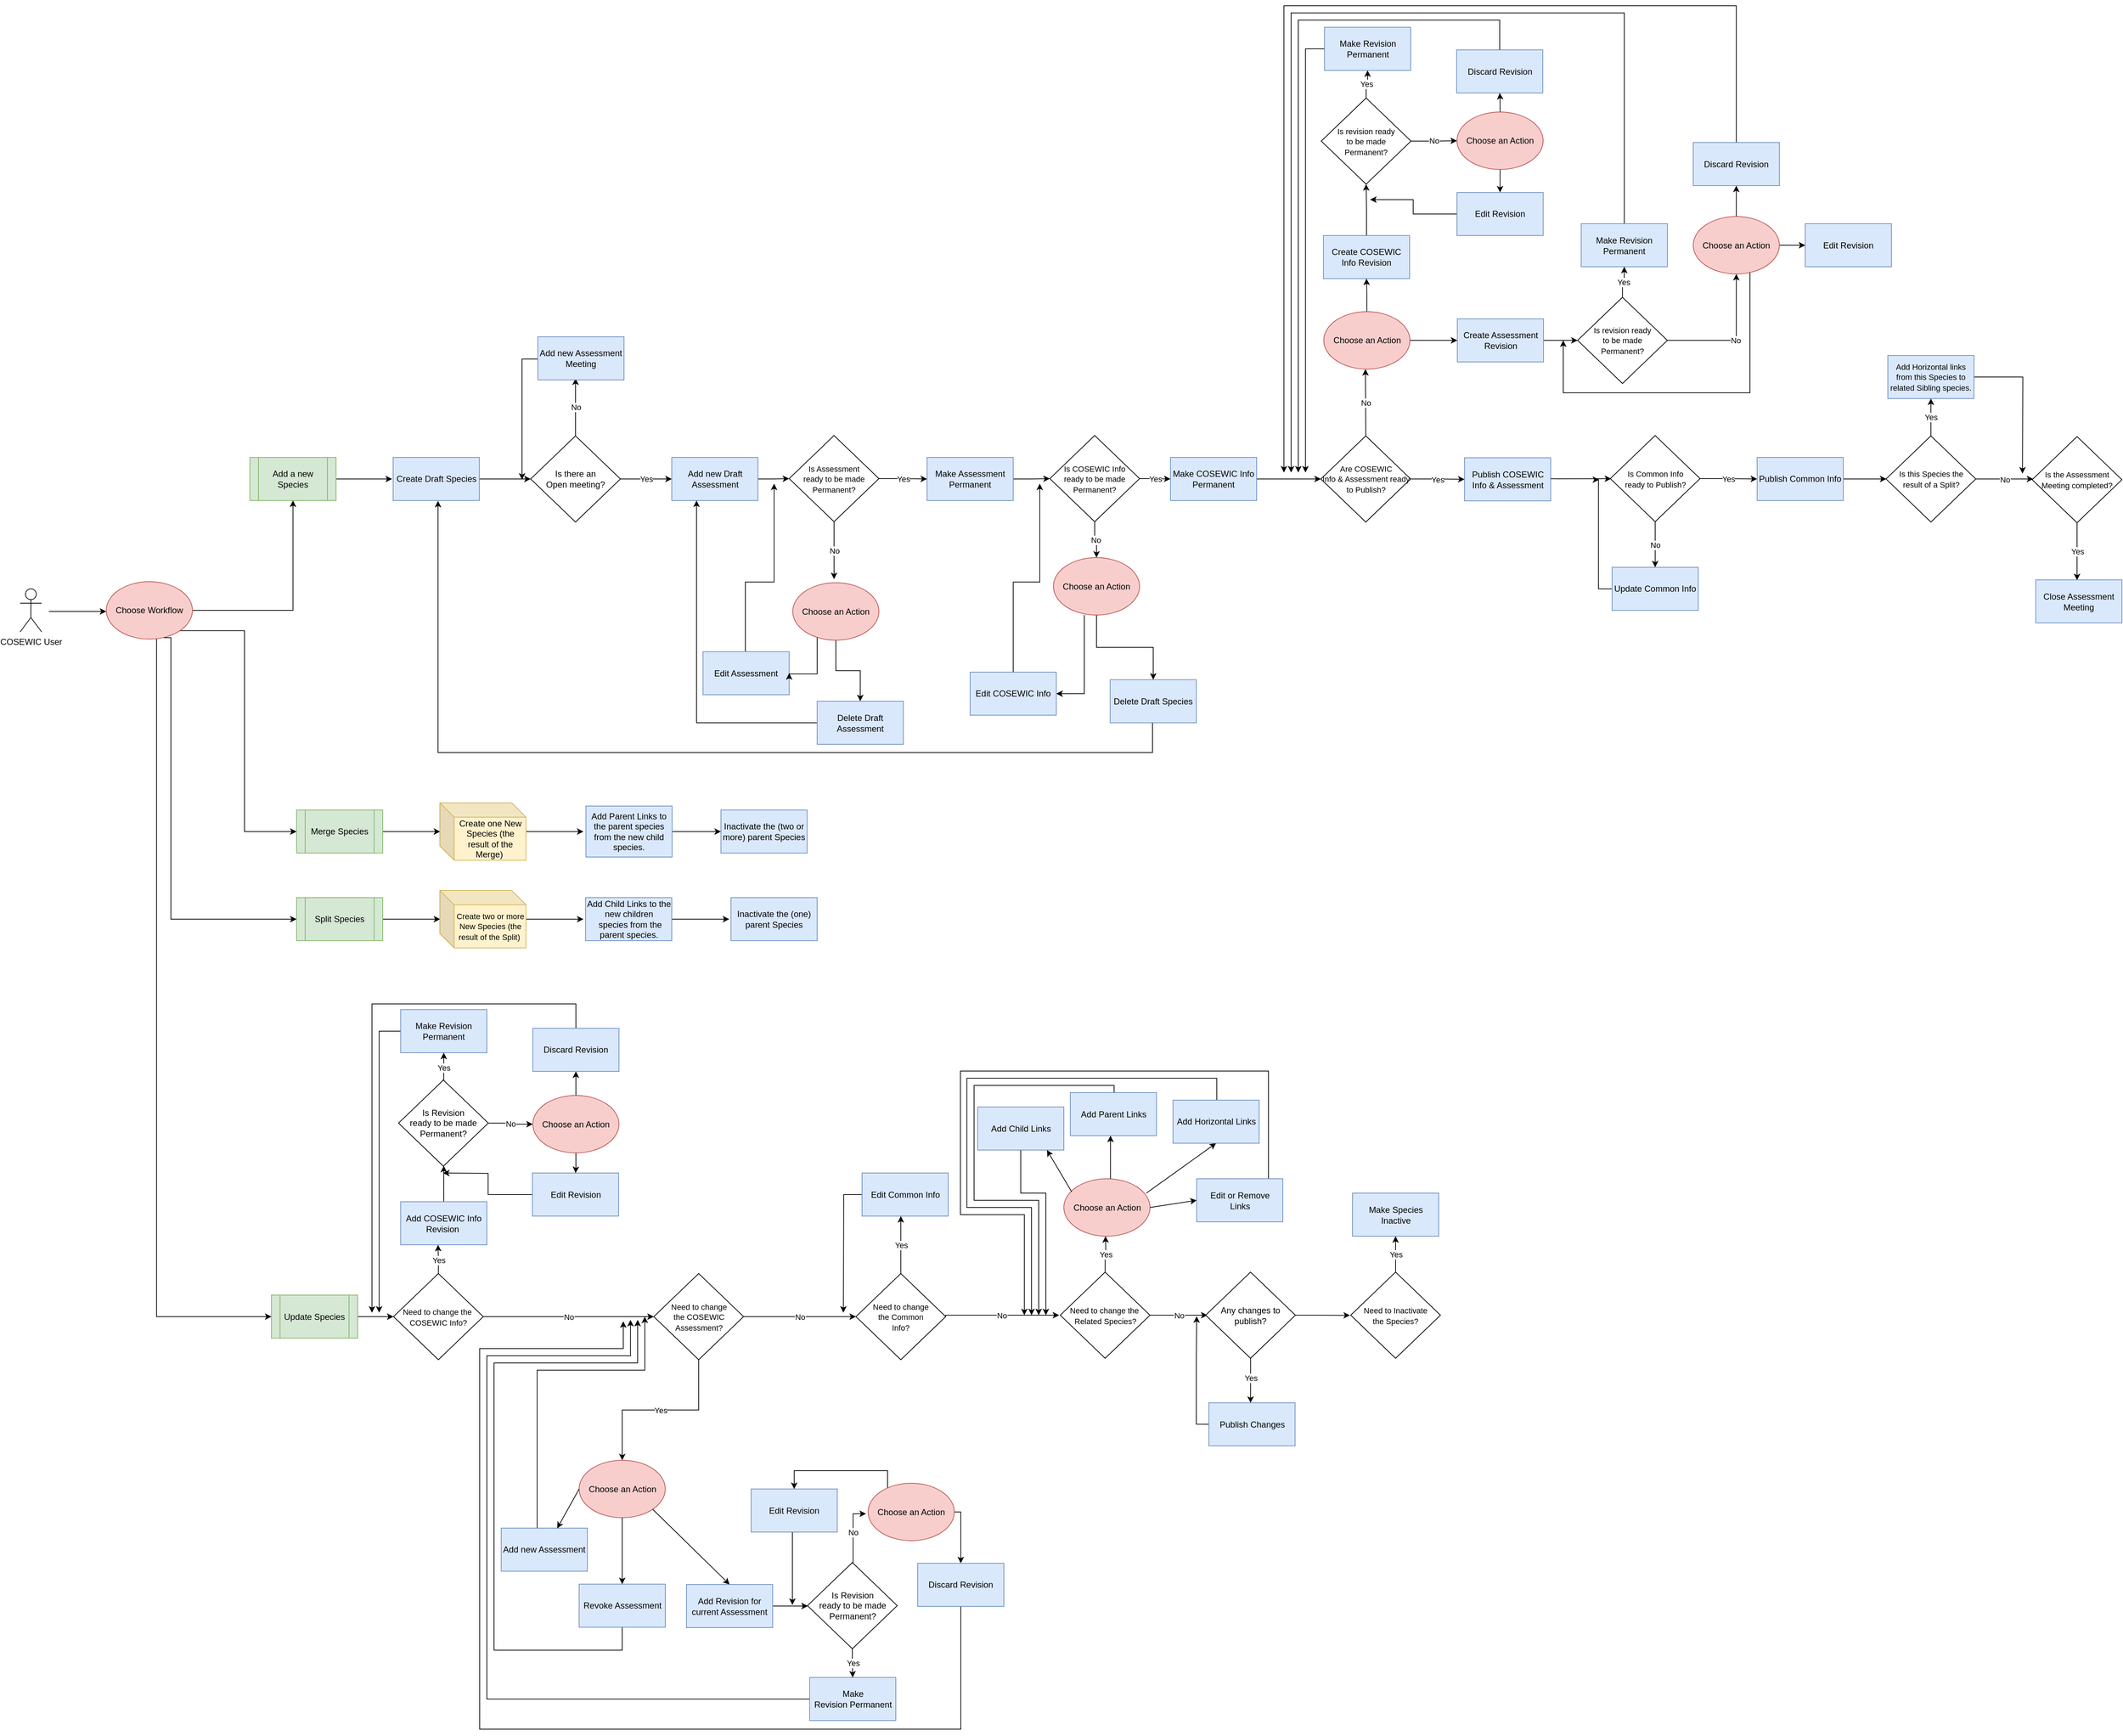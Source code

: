 <mxfile version="12.3.3" type="github" pages="2">
  <diagram name="COSEWIC" id="4BSIFsbffMMIe3hzINM1">
    <mxGraphModel dx="4622" dy="1991" grid="1" gridSize="10" guides="1" tooltips="1" connect="1" arrows="1" fold="1" page="1" pageScale="1" pageWidth="1600" pageHeight="1200" background="none" math="0" shadow="0">
      <root>
        <mxCell id="agf4B4eiEqbqFX-ImhHm-0"/>
        <mxCell id="agf4B4eiEqbqFX-ImhHm-1" parent="agf4B4eiEqbqFX-ImhHm-0"/>
        <mxCell id="agf4B4eiEqbqFX-ImhHm-2" value="" style="edgeStyle=orthogonalEdgeStyle;rounded=0;orthogonalLoop=1;jettySize=auto;html=1;" parent="agf4B4eiEqbqFX-ImhHm-1" edge="1">
          <mxGeometry relative="1" as="geometry">
            <mxPoint x="-2652" y="-481" as="sourcePoint"/>
            <mxPoint x="-2572" y="-481" as="targetPoint"/>
          </mxGeometry>
        </mxCell>
        <mxCell id="agf4B4eiEqbqFX-ImhHm-3" value="" style="edgeStyle=orthogonalEdgeStyle;rounded=0;orthogonalLoop=1;jettySize=auto;html=1;" parent="agf4B4eiEqbqFX-ImhHm-1" source="agf4B4eiEqbqFX-ImhHm-4" target="agf4B4eiEqbqFX-ImhHm-15" edge="1">
          <mxGeometry relative="1" as="geometry"/>
        </mxCell>
        <mxCell id="agf4B4eiEqbqFX-ImhHm-4" value="Create Draft Species" style="rounded=0;whiteSpace=wrap;html=1;fillColor=#dae8fc;strokeColor=#6c8ebf;" parent="agf4B4eiEqbqFX-ImhHm-1" vertex="1">
          <mxGeometry x="-2570.5" y="-511" width="120" height="60" as="geometry"/>
        </mxCell>
        <mxCell id="agf4B4eiEqbqFX-ImhHm-5" value="" style="edgeStyle=orthogonalEdgeStyle;rounded=0;orthogonalLoop=1;jettySize=auto;html=1;" parent="agf4B4eiEqbqFX-ImhHm-1" source="agf4B4eiEqbqFX-ImhHm-6" target="agf4B4eiEqbqFX-ImhHm-62" edge="1">
          <mxGeometry relative="1" as="geometry"/>
        </mxCell>
        <mxCell id="agf4B4eiEqbqFX-ImhHm-6" value="Add new Draft Assessment" style="rounded=0;whiteSpace=wrap;html=1;fillColor=#dae8fc;strokeColor=#6c8ebf;" parent="agf4B4eiEqbqFX-ImhHm-1" vertex="1">
          <mxGeometry x="-2182.5" y="-511" width="120" height="60" as="geometry"/>
        </mxCell>
        <mxCell id="agf4B4eiEqbqFX-ImhHm-10" value="" style="edgeStyle=orthogonalEdgeStyle;rounded=0;orthogonalLoop=1;jettySize=auto;html=1;" parent="agf4B4eiEqbqFX-ImhHm-1" source="agf4B4eiEqbqFX-ImhHm-11" target="agf4B4eiEqbqFX-ImhHm-67" edge="1">
          <mxGeometry relative="1" as="geometry"/>
        </mxCell>
        <mxCell id="agf4B4eiEqbqFX-ImhHm-11" value="Make Assessment Permanent" style="rounded=0;whiteSpace=wrap;html=1;fillColor=#dae8fc;strokeColor=#6c8ebf;" parent="agf4B4eiEqbqFX-ImhHm-1" vertex="1">
          <mxGeometry x="-1827" y="-511" width="120" height="60" as="geometry"/>
        </mxCell>
        <mxCell id="agf4B4eiEqbqFX-ImhHm-12" value="Publish COSEWIC Info &amp;amp; Assessment" style="rounded=0;whiteSpace=wrap;html=1;fillColor=#dae8fc;strokeColor=#6c8ebf;" parent="agf4B4eiEqbqFX-ImhHm-1" vertex="1">
          <mxGeometry x="-1078.5" y="-510.5" width="120" height="60" as="geometry"/>
        </mxCell>
        <mxCell id="agf4B4eiEqbqFX-ImhHm-13" value="Yes" style="edgeStyle=orthogonalEdgeStyle;rounded=0;orthogonalLoop=1;jettySize=auto;html=1;" parent="agf4B4eiEqbqFX-ImhHm-1" source="agf4B4eiEqbqFX-ImhHm-15" target="agf4B4eiEqbqFX-ImhHm-6" edge="1">
          <mxGeometry relative="1" as="geometry"/>
        </mxCell>
        <mxCell id="agf4B4eiEqbqFX-ImhHm-14" value="No" style="edgeStyle=orthogonalEdgeStyle;rounded=0;orthogonalLoop=1;jettySize=auto;html=1;" parent="agf4B4eiEqbqFX-ImhHm-1" source="agf4B4eiEqbqFX-ImhHm-15" edge="1">
          <mxGeometry relative="1" as="geometry">
            <mxPoint x="-2316.5" y="-621" as="targetPoint"/>
          </mxGeometry>
        </mxCell>
        <mxCell id="agf4B4eiEqbqFX-ImhHm-15" value="Is there an &lt;br&gt;Open meeting?" style="rhombus;whiteSpace=wrap;html=1;" parent="agf4B4eiEqbqFX-ImhHm-1" vertex="1">
          <mxGeometry x="-2379" y="-541" width="125" height="120" as="geometry"/>
        </mxCell>
        <mxCell id="agf4B4eiEqbqFX-ImhHm-16" value="" style="edgeStyle=orthogonalEdgeStyle;rounded=0;orthogonalLoop=1;jettySize=auto;html=1;" parent="agf4B4eiEqbqFX-ImhHm-1" source="agf4B4eiEqbqFX-ImhHm-17" edge="1">
          <mxGeometry relative="1" as="geometry">
            <mxPoint x="-2391" y="-480" as="targetPoint"/>
            <Array as="points">
              <mxPoint x="-2391" y="-648"/>
            </Array>
          </mxGeometry>
        </mxCell>
        <mxCell id="agf4B4eiEqbqFX-ImhHm-17" value="Add new Assessment Meeting" style="rounded=0;whiteSpace=wrap;html=1;fillColor=#dae8fc;strokeColor=#6c8ebf;" parent="agf4B4eiEqbqFX-ImhHm-1" vertex="1">
          <mxGeometry x="-2369" y="-679" width="120" height="60" as="geometry"/>
        </mxCell>
        <mxCell id="agf4B4eiEqbqFX-ImhHm-18" value="Yes" style="edgeStyle=orthogonalEdgeStyle;rounded=0;orthogonalLoop=1;jettySize=auto;html=1;" parent="agf4B4eiEqbqFX-ImhHm-1" source="agf4B4eiEqbqFX-ImhHm-20" target="agf4B4eiEqbqFX-ImhHm-12" edge="1">
          <mxGeometry relative="1" as="geometry"/>
        </mxCell>
        <mxCell id="agf4B4eiEqbqFX-ImhHm-19" value="No" style="edgeStyle=orthogonalEdgeStyle;rounded=0;orthogonalLoop=1;jettySize=auto;html=1;exitX=0.5;exitY=0;exitDx=0;exitDy=0;entryX=0.5;entryY=1;entryDx=0;entryDy=0;" parent="agf4B4eiEqbqFX-ImhHm-1" source="agf4B4eiEqbqFX-ImhHm-20" edge="1">
          <mxGeometry relative="1" as="geometry">
            <Array as="points"/>
            <mxPoint x="-1216.488" y="-634" as="targetPoint"/>
            <mxPoint x="-1217.884" y="-540.977" as="sourcePoint"/>
          </mxGeometry>
        </mxCell>
        <mxCell id="agf4B4eiEqbqFX-ImhHm-20" value="&lt;font style=&quot;font-size: 11px&quot;&gt;Are COSEWIC &lt;br&gt;Info &amp;amp; Assessment ready &lt;br&gt;to Publish?&lt;/font&gt;" style="rhombus;whiteSpace=wrap;html=1;" parent="agf4B4eiEqbqFX-ImhHm-1" vertex="1">
          <mxGeometry x="-1278.5" y="-541" width="125" height="120" as="geometry"/>
        </mxCell>
        <mxCell id="agf4B4eiEqbqFX-ImhHm-21" value="" style="edgeStyle=orthogonalEdgeStyle;rounded=0;orthogonalLoop=1;jettySize=auto;html=1;entryX=0.5;entryY=1;entryDx=0;entryDy=0;exitX=0.5;exitY=0;exitDx=0;exitDy=0;" parent="agf4B4eiEqbqFX-ImhHm-1" source="agf4B4eiEqbqFX-ImhHm-22" target="agf4B4eiEqbqFX-ImhHm-90" edge="1">
          <mxGeometry relative="1" as="geometry">
            <mxPoint x="-1246" y="-845.5" as="targetPoint"/>
            <Array as="points">
              <mxPoint x="-1215" y="-856"/>
            </Array>
          </mxGeometry>
        </mxCell>
        <mxCell id="agf4B4eiEqbqFX-ImhHm-22" value="Create COSEWIC Info Revision" style="rounded=0;whiteSpace=wrap;html=1;fillColor=#dae8fc;strokeColor=#6c8ebf;" parent="agf4B4eiEqbqFX-ImhHm-1" vertex="1">
          <mxGeometry x="-1275" y="-820" width="120" height="60" as="geometry"/>
        </mxCell>
        <mxCell id="agf4B4eiEqbqFX-ImhHm-23" value="" style="edgeStyle=orthogonalEdgeStyle;rounded=0;orthogonalLoop=1;jettySize=auto;html=1;exitX=0;exitY=0.5;exitDx=0;exitDy=0;" parent="agf4B4eiEqbqFX-ImhHm-1" source="agf4B4eiEqbqFX-ImhHm-24" edge="1">
          <mxGeometry relative="1" as="geometry">
            <mxPoint x="-1300" y="-490" as="targetPoint"/>
            <Array as="points">
              <mxPoint x="-1300" y="-1080"/>
            </Array>
          </mxGeometry>
        </mxCell>
        <mxCell id="agf4B4eiEqbqFX-ImhHm-25" value="" style="edgeStyle=orthogonalEdgeStyle;rounded=0;orthogonalLoop=1;jettySize=auto;html=1;" parent="agf4B4eiEqbqFX-ImhHm-1" source="agf4B4eiEqbqFX-ImhHm-26" target="agf4B4eiEqbqFX-ImhHm-95" edge="1">
          <mxGeometry relative="1" as="geometry"/>
        </mxCell>
        <mxCell id="agf4B4eiEqbqFX-ImhHm-26" value="Create Assessment Revision" style="rounded=0;whiteSpace=wrap;html=1;fillColor=#dae8fc;strokeColor=#6c8ebf;" parent="agf4B4eiEqbqFX-ImhHm-1" vertex="1">
          <mxGeometry x="-1088.5" y="-704" width="120" height="60" as="geometry"/>
        </mxCell>
        <mxCell id="QYEEub3RCXGKD_CGOi6J-23" value="" style="edgeStyle=orthogonalEdgeStyle;rounded=0;orthogonalLoop=1;jettySize=auto;html=1;" parent="agf4B4eiEqbqFX-ImhHm-1" source="agf4B4eiEqbqFX-ImhHm-28" edge="1">
          <mxGeometry relative="1" as="geometry">
            <mxPoint x="-1320" y="-490" as="targetPoint"/>
            <Array as="points">
              <mxPoint x="-856" y="-1130"/>
              <mxPoint x="-1320" y="-1130"/>
            </Array>
          </mxGeometry>
        </mxCell>
        <mxCell id="agf4B4eiEqbqFX-ImhHm-28" value="Make Revision Permanent" style="rounded=0;whiteSpace=wrap;html=1;fillColor=#dae8fc;strokeColor=#6c8ebf;" parent="agf4B4eiEqbqFX-ImhHm-1" vertex="1">
          <mxGeometry x="-916" y="-836.5" width="120" height="60" as="geometry"/>
        </mxCell>
        <mxCell id="agf4B4eiEqbqFX-ImhHm-105" value="" style="edgeStyle=orthogonalEdgeStyle;rounded=0;orthogonalLoop=1;jettySize=auto;html=1;exitX=1;exitY=0.5;exitDx=0;exitDy=0;" parent="agf4B4eiEqbqFX-ImhHm-1" edge="1">
          <mxGeometry relative="1" as="geometry">
            <mxPoint x="-958.333" y="-481.333" as="sourcePoint"/>
            <mxPoint x="-874.285" y="-481.333" as="targetPoint"/>
            <Array as="points">
              <mxPoint x="-950" y="-482"/>
              <mxPoint x="-950" y="-482"/>
            </Array>
          </mxGeometry>
        </mxCell>
        <mxCell id="agf4B4eiEqbqFX-ImhHm-33" value="Yes" style="edgeStyle=orthogonalEdgeStyle;rounded=0;orthogonalLoop=1;jettySize=auto;html=1;entryX=0;entryY=0.5;entryDx=0;entryDy=0;" parent="agf4B4eiEqbqFX-ImhHm-1" source="agf4B4eiEqbqFX-ImhHm-34" target="agf4B4eiEqbqFX-ImhHm-38" edge="1">
          <mxGeometry relative="1" as="geometry">
            <mxPoint x="-229.5" y="-646.5" as="targetPoint"/>
          </mxGeometry>
        </mxCell>
        <mxCell id="56zbSsByih4b68HN1l-h-0" value="No" style="edgeStyle=orthogonalEdgeStyle;rounded=0;orthogonalLoop=1;jettySize=auto;html=1;" parent="agf4B4eiEqbqFX-ImhHm-1" source="agf4B4eiEqbqFX-ImhHm-34" target="agf4B4eiEqbqFX-ImhHm-36" edge="1">
          <mxGeometry relative="1" as="geometry"/>
        </mxCell>
        <mxCell id="agf4B4eiEqbqFX-ImhHm-34" value="&lt;font style=&quot;font-size: 11px&quot;&gt;Is Common Info&lt;br&gt;ready to Publish?&lt;/font&gt;" style="rhombus;whiteSpace=wrap;html=1;" parent="agf4B4eiEqbqFX-ImhHm-1" vertex="1">
          <mxGeometry x="-875.5" y="-541.5" width="125" height="120" as="geometry"/>
        </mxCell>
        <mxCell id="Pm8aq453HTPMfpRMcCzi-1" value="" style="edgeStyle=orthogonalEdgeStyle;rounded=0;orthogonalLoop=1;jettySize=auto;html=1;" parent="agf4B4eiEqbqFX-ImhHm-1" source="agf4B4eiEqbqFX-ImhHm-36" edge="1">
          <mxGeometry relative="1" as="geometry">
            <mxPoint x="-891" y="-480" as="targetPoint"/>
            <Array as="points">
              <mxPoint x="-892" y="-327.5"/>
            </Array>
          </mxGeometry>
        </mxCell>
        <mxCell id="agf4B4eiEqbqFX-ImhHm-36" value="Update Common Info" style="rounded=0;whiteSpace=wrap;html=1;fillColor=#dae8fc;strokeColor=#6c8ebf;" parent="agf4B4eiEqbqFX-ImhHm-1" vertex="1">
          <mxGeometry x="-873" y="-358" width="120" height="60" as="geometry"/>
        </mxCell>
        <mxCell id="Pm8aq453HTPMfpRMcCzi-3" value="" style="edgeStyle=orthogonalEdgeStyle;rounded=0;orthogonalLoop=1;jettySize=auto;html=1;" parent="agf4B4eiEqbqFX-ImhHm-1" source="agf4B4eiEqbqFX-ImhHm-38" edge="1">
          <mxGeometry relative="1" as="geometry">
            <mxPoint x="-491" y="-481" as="targetPoint"/>
          </mxGeometry>
        </mxCell>
        <mxCell id="agf4B4eiEqbqFX-ImhHm-38" value="Publish Common Info" style="rounded=0;whiteSpace=wrap;html=1;fillColor=#dae8fc;strokeColor=#6c8ebf;" parent="agf4B4eiEqbqFX-ImhHm-1" vertex="1">
          <mxGeometry x="-671" y="-511" width="120" height="60" as="geometry"/>
        </mxCell>
        <mxCell id="Pm8aq453HTPMfpRMcCzi-9" value="" style="edgeStyle=orthogonalEdgeStyle;rounded=0;orthogonalLoop=1;jettySize=auto;html=1;entryX=0;entryY=0.5;entryDx=0;entryDy=0;" parent="agf4B4eiEqbqFX-ImhHm-1" source="agf4B4eiEqbqFX-ImhHm-47" target="agf4B4eiEqbqFX-ImhHm-20" edge="1">
          <mxGeometry relative="1" as="geometry">
            <mxPoint x="-1288" y="-481" as="targetPoint"/>
          </mxGeometry>
        </mxCell>
        <mxCell id="agf4B4eiEqbqFX-ImhHm-47" value="Make COSEWIC Info Permanent" style="rounded=0;whiteSpace=wrap;html=1;fillColor=#dae8fc;strokeColor=#6c8ebf;" parent="agf4B4eiEqbqFX-ImhHm-1" vertex="1">
          <mxGeometry x="-1488" y="-511" width="120" height="60" as="geometry"/>
        </mxCell>
        <mxCell id="agf4B4eiEqbqFX-ImhHm-58" value="COSEWIC User" style="shape=umlActor;verticalLabelPosition=bottom;labelBackgroundColor=#ffffff;verticalAlign=top;html=1;" parent="agf4B4eiEqbqFX-ImhHm-1" vertex="1">
          <mxGeometry x="-3090" y="-328" width="30" height="60" as="geometry"/>
        </mxCell>
        <mxCell id="agf4B4eiEqbqFX-ImhHm-60" value="Yes" style="edgeStyle=orthogonalEdgeStyle;rounded=0;orthogonalLoop=1;jettySize=auto;html=1;" parent="agf4B4eiEqbqFX-ImhHm-1" source="agf4B4eiEqbqFX-ImhHm-62" target="agf4B4eiEqbqFX-ImhHm-11" edge="1">
          <mxGeometry relative="1" as="geometry"/>
        </mxCell>
        <mxCell id="agf4B4eiEqbqFX-ImhHm-61" value="No" style="edgeStyle=orthogonalEdgeStyle;rounded=0;orthogonalLoop=1;jettySize=auto;html=1;" parent="agf4B4eiEqbqFX-ImhHm-1" source="agf4B4eiEqbqFX-ImhHm-62" edge="1">
          <mxGeometry relative="1" as="geometry">
            <mxPoint x="-1956.5" y="-341.5" as="targetPoint"/>
          </mxGeometry>
        </mxCell>
        <mxCell id="agf4B4eiEqbqFX-ImhHm-62" value="&lt;font style=&quot;font-size: 11px&quot;&gt;Is Assessment&lt;br&gt;ready to be made &lt;br&gt;Permanent?&lt;/font&gt;" style="rhombus;whiteSpace=wrap;html=1;" parent="agf4B4eiEqbqFX-ImhHm-1" vertex="1">
          <mxGeometry x="-2019" y="-541.5" width="125" height="120" as="geometry"/>
        </mxCell>
        <mxCell id="agf4B4eiEqbqFX-ImhHm-63" value="" style="edgeStyle=orthogonalEdgeStyle;rounded=0;orthogonalLoop=1;jettySize=auto;html=1;" parent="agf4B4eiEqbqFX-ImhHm-1" source="agf4B4eiEqbqFX-ImhHm-64" edge="1">
          <mxGeometry relative="1" as="geometry">
            <mxPoint x="-2040" y="-474.5" as="targetPoint"/>
            <Array as="points">
              <mxPoint x="-2080" y="-337.5"/>
              <mxPoint x="-2040" y="-337.5"/>
            </Array>
          </mxGeometry>
        </mxCell>
        <mxCell id="agf4B4eiEqbqFX-ImhHm-64" value="Edit Assessment" style="rounded=0;whiteSpace=wrap;html=1;fillColor=#dae8fc;strokeColor=#6c8ebf;" parent="agf4B4eiEqbqFX-ImhHm-1" vertex="1">
          <mxGeometry x="-2139" y="-240.5" width="120" height="60" as="geometry"/>
        </mxCell>
        <mxCell id="agf4B4eiEqbqFX-ImhHm-65" value="Yes" style="edgeStyle=orthogonalEdgeStyle;rounded=0;orthogonalLoop=1;jettySize=auto;html=1;" parent="agf4B4eiEqbqFX-ImhHm-1" source="agf4B4eiEqbqFX-ImhHm-67" target="agf4B4eiEqbqFX-ImhHm-47" edge="1">
          <mxGeometry relative="1" as="geometry"/>
        </mxCell>
        <mxCell id="agf4B4eiEqbqFX-ImhHm-66" value="No" style="edgeStyle=orthogonalEdgeStyle;rounded=0;orthogonalLoop=1;jettySize=auto;html=1;entryX=0.5;entryY=0;entryDx=0;entryDy=0;" parent="agf4B4eiEqbqFX-ImhHm-1" source="agf4B4eiEqbqFX-ImhHm-67" target="agf4B4eiEqbqFX-ImhHm-77" edge="1">
          <mxGeometry relative="1" as="geometry">
            <mxPoint x="-1580" y="-384.5" as="targetPoint"/>
          </mxGeometry>
        </mxCell>
        <mxCell id="agf4B4eiEqbqFX-ImhHm-67" value="&lt;font style=&quot;font-size: 11px&quot;&gt;Is COSEWIC Info&lt;br&gt;ready to be made &lt;br&gt;Permanent?&lt;/font&gt;" style="rhombus;whiteSpace=wrap;html=1;" parent="agf4B4eiEqbqFX-ImhHm-1" vertex="1">
          <mxGeometry x="-1656" y="-541.5" width="125" height="120" as="geometry"/>
        </mxCell>
        <mxCell id="agf4B4eiEqbqFX-ImhHm-68" value="" style="edgeStyle=orthogonalEdgeStyle;rounded=0;orthogonalLoop=1;jettySize=auto;html=1;exitX=0.5;exitY=0;exitDx=0;exitDy=0;" parent="agf4B4eiEqbqFX-ImhHm-1" source="agf4B4eiEqbqFX-ImhHm-69" edge="1">
          <mxGeometry relative="1" as="geometry">
            <mxPoint x="-1670" y="-222.5" as="sourcePoint"/>
            <mxPoint x="-1670" y="-474.5" as="targetPoint"/>
            <Array as="points">
              <mxPoint x="-1707" y="-337.5"/>
              <mxPoint x="-1670" y="-337.5"/>
            </Array>
          </mxGeometry>
        </mxCell>
        <mxCell id="agf4B4eiEqbqFX-ImhHm-69" value="Edit COSEWIC Info" style="rounded=0;whiteSpace=wrap;html=1;fillColor=#dae8fc;strokeColor=#6c8ebf;" parent="agf4B4eiEqbqFX-ImhHm-1" vertex="1">
          <mxGeometry x="-1767" y="-212" width="120" height="60" as="geometry"/>
        </mxCell>
        <mxCell id="agf4B4eiEqbqFX-ImhHm-70" value="" style="edgeStyle=orthogonalEdgeStyle;rounded=0;orthogonalLoop=1;jettySize=auto;html=1;entryX=1;entryY=0.5;entryDx=0;entryDy=0;" parent="agf4B4eiEqbqFX-ImhHm-1" source="agf4B4eiEqbqFX-ImhHm-72" target="agf4B4eiEqbqFX-ImhHm-64" edge="1">
          <mxGeometry relative="1" as="geometry">
            <mxPoint x="-1954" y="-176.5" as="targetPoint"/>
            <Array as="points">
              <mxPoint x="-1980" y="-209.5"/>
            </Array>
          </mxGeometry>
        </mxCell>
        <mxCell id="agf4B4eiEqbqFX-ImhHm-71" value="" style="edgeStyle=orthogonalEdgeStyle;rounded=0;orthogonalLoop=1;jettySize=auto;html=1;entryX=0.5;entryY=0;entryDx=0;entryDy=0;" parent="agf4B4eiEqbqFX-ImhHm-1" source="agf4B4eiEqbqFX-ImhHm-72" target="agf4B4eiEqbqFX-ImhHm-74" edge="1">
          <mxGeometry relative="1" as="geometry">
            <mxPoint x="-1954" y="-176.5" as="targetPoint"/>
          </mxGeometry>
        </mxCell>
        <mxCell id="agf4B4eiEqbqFX-ImhHm-72" value="Choose an Action" style="ellipse;whiteSpace=wrap;html=1;fillColor=#f8cecc;strokeColor=#b85450;" parent="agf4B4eiEqbqFX-ImhHm-1" vertex="1">
          <mxGeometry x="-2014" y="-336.5" width="120" height="80" as="geometry"/>
        </mxCell>
        <mxCell id="agf4B4eiEqbqFX-ImhHm-73" value="" style="edgeStyle=orthogonalEdgeStyle;rounded=0;orthogonalLoop=1;jettySize=auto;html=1;" parent="agf4B4eiEqbqFX-ImhHm-1" source="agf4B4eiEqbqFX-ImhHm-74" target="agf4B4eiEqbqFX-ImhHm-6" edge="1">
          <mxGeometry relative="1" as="geometry">
            <mxPoint x="-2184" y="-141.5" as="targetPoint"/>
            <Array as="points">
              <mxPoint x="-2148" y="-141.5"/>
            </Array>
          </mxGeometry>
        </mxCell>
        <mxCell id="agf4B4eiEqbqFX-ImhHm-74" value="Delete Draft Assessment" style="rounded=0;whiteSpace=wrap;html=1;fillColor=#dae8fc;strokeColor=#6c8ebf;" parent="agf4B4eiEqbqFX-ImhHm-1" vertex="1">
          <mxGeometry x="-1980" y="-171.5" width="120" height="60" as="geometry"/>
        </mxCell>
        <mxCell id="agf4B4eiEqbqFX-ImhHm-75" value="" style="edgeStyle=orthogonalEdgeStyle;rounded=0;orthogonalLoop=1;jettySize=auto;html=1;entryX=1;entryY=0.5;entryDx=0;entryDy=0;" parent="agf4B4eiEqbqFX-ImhHm-1" target="agf4B4eiEqbqFX-ImhHm-69" edge="1">
          <mxGeometry relative="1" as="geometry">
            <mxPoint x="-1608" y="-291.5" as="sourcePoint"/>
            <mxPoint x="-1591" y="-211.5" as="targetPoint"/>
            <Array as="points">
              <mxPoint x="-1608" y="-291.5"/>
              <mxPoint x="-1608" y="-181.5"/>
            </Array>
          </mxGeometry>
        </mxCell>
        <mxCell id="agf4B4eiEqbqFX-ImhHm-76" value="" style="edgeStyle=orthogonalEdgeStyle;rounded=0;orthogonalLoop=1;jettySize=auto;html=1;entryX=0.5;entryY=0;entryDx=0;entryDy=0;" parent="agf4B4eiEqbqFX-ImhHm-1" source="agf4B4eiEqbqFX-ImhHm-77" target="agf4B4eiEqbqFX-ImhHm-79" edge="1">
          <mxGeometry relative="1" as="geometry">
            <mxPoint x="-1591" y="-211.5" as="targetPoint"/>
          </mxGeometry>
        </mxCell>
        <mxCell id="agf4B4eiEqbqFX-ImhHm-77" value="Choose an Action" style="ellipse;whiteSpace=wrap;html=1;fillColor=#f8cecc;strokeColor=#b85450;" parent="agf4B4eiEqbqFX-ImhHm-1" vertex="1">
          <mxGeometry x="-1651" y="-371.5" width="120" height="80" as="geometry"/>
        </mxCell>
        <mxCell id="agf4B4eiEqbqFX-ImhHm-78" value="" style="edgeStyle=orthogonalEdgeStyle;rounded=0;orthogonalLoop=1;jettySize=auto;html=1;" parent="agf4B4eiEqbqFX-ImhHm-1" source="agf4B4eiEqbqFX-ImhHm-79" edge="1">
          <mxGeometry relative="1" as="geometry">
            <mxPoint x="-2508" y="-450.5" as="targetPoint"/>
            <Array as="points">
              <mxPoint x="-1513" y="-100"/>
              <mxPoint x="-2508" y="-100"/>
            </Array>
          </mxGeometry>
        </mxCell>
        <mxCell id="agf4B4eiEqbqFX-ImhHm-79" value="Delete Draft Species" style="rounded=0;whiteSpace=wrap;html=1;fillColor=#dae8fc;strokeColor=#6c8ebf;" parent="agf4B4eiEqbqFX-ImhHm-1" vertex="1">
          <mxGeometry x="-1572" y="-201.5" width="120" height="60" as="geometry"/>
        </mxCell>
        <mxCell id="56zbSsByih4b68HN1l-h-2" value="Yes" style="edgeStyle=orthogonalEdgeStyle;rounded=0;orthogonalLoop=1;jettySize=auto;html=1;" parent="agf4B4eiEqbqFX-ImhHm-1" source="agf4B4eiEqbqFX-ImhHm-81" edge="1">
          <mxGeometry relative="1" as="geometry">
            <mxPoint x="-225.5" y="-340" as="targetPoint"/>
          </mxGeometry>
        </mxCell>
        <mxCell id="agf4B4eiEqbqFX-ImhHm-81" value="&lt;font style=&quot;font-size: 11px&quot;&gt;Is the Assessment &lt;br&gt;Meeting completed?&lt;/font&gt;" style="rhombus;whiteSpace=wrap;html=1;" parent="agf4B4eiEqbqFX-ImhHm-1" vertex="1">
          <mxGeometry x="-288" y="-540" width="125" height="120" as="geometry"/>
        </mxCell>
        <mxCell id="agf4B4eiEqbqFX-ImhHm-82" value="Close Assessment Meeting" style="rounded=0;whiteSpace=wrap;html=1;fillColor=#dae8fc;strokeColor=#6c8ebf;" parent="agf4B4eiEqbqFX-ImhHm-1" vertex="1">
          <mxGeometry x="-283" y="-340.5" width="120" height="60" as="geometry"/>
        </mxCell>
        <mxCell id="agf4B4eiEqbqFX-ImhHm-88" value="Yes" style="edgeStyle=orthogonalEdgeStyle;rounded=0;orthogonalLoop=1;jettySize=auto;html=1;entryX=0.5;entryY=1;entryDx=0;entryDy=0;" parent="agf4B4eiEqbqFX-ImhHm-1" source="agf4B4eiEqbqFX-ImhHm-90" target="agf4B4eiEqbqFX-ImhHm-24" edge="1">
          <mxGeometry relative="1" as="geometry">
            <mxPoint x="-1200" y="-960" as="targetPoint"/>
          </mxGeometry>
        </mxCell>
        <mxCell id="hJa5vQ0YMWpHOZavpWDN-21" value="No" style="edgeStyle=orthogonalEdgeStyle;rounded=0;orthogonalLoop=1;jettySize=auto;html=1;" parent="agf4B4eiEqbqFX-ImhHm-1" source="agf4B4eiEqbqFX-ImhHm-90" target="QYEEub3RCXGKD_CGOi6J-28" edge="1">
          <mxGeometry relative="1" as="geometry">
            <mxPoint x="-1023" y="-891.5" as="targetPoint"/>
          </mxGeometry>
        </mxCell>
        <mxCell id="agf4B4eiEqbqFX-ImhHm-90" value="&lt;font style=&quot;font-size: 11px&quot;&gt;Is revision ready &lt;br&gt;to be made &lt;br&gt;Permanent?&lt;/font&gt;" style="rhombus;whiteSpace=wrap;html=1;" parent="agf4B4eiEqbqFX-ImhHm-1" vertex="1">
          <mxGeometry x="-1278" y="-1011.5" width="125" height="120" as="geometry"/>
        </mxCell>
        <mxCell id="agf4B4eiEqbqFX-ImhHm-91" value="" style="edgeStyle=orthogonalEdgeStyle;rounded=0;orthogonalLoop=1;jettySize=auto;html=1;exitX=0;exitY=0.5;exitDx=0;exitDy=0;" parent="agf4B4eiEqbqFX-ImhHm-1" source="agf4B4eiEqbqFX-ImhHm-92" edge="1">
          <mxGeometry relative="1" as="geometry">
            <mxPoint x="-1210" y="-870" as="targetPoint"/>
            <Array as="points">
              <mxPoint x="-1150" y="-850"/>
              <mxPoint x="-1150" y="-870"/>
            </Array>
          </mxGeometry>
        </mxCell>
        <mxCell id="agf4B4eiEqbqFX-ImhHm-92" value="Edit Revision" style="rounded=0;whiteSpace=wrap;html=1;fillColor=#dae8fc;strokeColor=#6c8ebf;" parent="agf4B4eiEqbqFX-ImhHm-1" vertex="1">
          <mxGeometry x="-1089" y="-880" width="120" height="60" as="geometry"/>
        </mxCell>
        <mxCell id="agf4B4eiEqbqFX-ImhHm-93" value="Yes" style="edgeStyle=orthogonalEdgeStyle;rounded=0;orthogonalLoop=1;jettySize=auto;html=1;" parent="agf4B4eiEqbqFX-ImhHm-1" source="agf4B4eiEqbqFX-ImhHm-95" target="agf4B4eiEqbqFX-ImhHm-28" edge="1">
          <mxGeometry relative="1" as="geometry"/>
        </mxCell>
        <mxCell id="hJa5vQ0YMWpHOZavpWDN-1" value="No" style="edgeStyle=orthogonalEdgeStyle;rounded=0;orthogonalLoop=1;jettySize=auto;html=1;entryX=0.5;entryY=1;entryDx=0;entryDy=0;" parent="agf4B4eiEqbqFX-ImhHm-1" source="agf4B4eiEqbqFX-ImhHm-95" target="QYEEub3RCXGKD_CGOi6J-19" edge="1">
          <mxGeometry relative="1" as="geometry">
            <mxPoint x="-389.995" y="-939" as="targetPoint"/>
            <Array as="points">
              <mxPoint x="-700" y="-674"/>
            </Array>
          </mxGeometry>
        </mxCell>
        <mxCell id="agf4B4eiEqbqFX-ImhHm-95" value="&lt;font style=&quot;font-size: 11px&quot;&gt;Is revision ready &lt;br&gt;to be made &lt;br&gt;Permanent?&lt;/font&gt;" style="rhombus;whiteSpace=wrap;html=1;" parent="agf4B4eiEqbqFX-ImhHm-1" vertex="1">
          <mxGeometry x="-921" y="-734" width="125" height="120" as="geometry"/>
        </mxCell>
        <mxCell id="agf4B4eiEqbqFX-ImhHm-96" value="" style="edgeStyle=orthogonalEdgeStyle;rounded=0;orthogonalLoop=1;jettySize=auto;html=1;" parent="agf4B4eiEqbqFX-ImhHm-1" source="agf4B4eiEqbqFX-ImhHm-97" edge="1">
          <mxGeometry relative="1" as="geometry">
            <mxPoint x="-941" y="-674" as="targetPoint"/>
            <Array as="points">
              <mxPoint x="-681" y="-601"/>
              <mxPoint x="-941" y="-601"/>
            </Array>
          </mxGeometry>
        </mxCell>
        <mxCell id="agf4B4eiEqbqFX-ImhHm-97" value="Edit Revision" style="rounded=0;whiteSpace=wrap;html=1;fillColor=#dae8fc;strokeColor=#6c8ebf;" parent="agf4B4eiEqbqFX-ImhHm-1" vertex="1">
          <mxGeometry x="-604" y="-836.5" width="120" height="60" as="geometry"/>
        </mxCell>
        <mxCell id="65viCuWW6u9hBaeKhkRy-22" value="Yes" style="edgeStyle=orthogonalEdgeStyle;rounded=0;orthogonalLoop=1;jettySize=auto;html=1;entryX=0.5;entryY=1;entryDx=0;entryDy=0;" parent="agf4B4eiEqbqFX-ImhHm-1" source="65viCuWW6u9hBaeKhkRy-23" target="65viCuWW6u9hBaeKhkRy-26" edge="1">
          <mxGeometry relative="1" as="geometry">
            <mxPoint x="-428.5" y="-568.5" as="targetPoint"/>
          </mxGeometry>
        </mxCell>
        <mxCell id="65viCuWW6u9hBaeKhkRy-83" value="No" style="edgeStyle=orthogonalEdgeStyle;rounded=0;orthogonalLoop=1;jettySize=auto;html=1;" parent="agf4B4eiEqbqFX-ImhHm-1" source="65viCuWW6u9hBaeKhkRy-23" edge="1">
          <mxGeometry relative="1" as="geometry">
            <mxPoint x="-286.5" y="-481" as="targetPoint"/>
          </mxGeometry>
        </mxCell>
        <mxCell id="65viCuWW6u9hBaeKhkRy-23" value="&lt;font style=&quot;font-size: 11px&quot;&gt;Is this Species the&lt;br&gt;result of a Split?&lt;/font&gt;" style="rhombus;whiteSpace=wrap;html=1;" parent="agf4B4eiEqbqFX-ImhHm-1" vertex="1">
          <mxGeometry x="-491.5" y="-541" width="125" height="120" as="geometry"/>
        </mxCell>
        <mxCell id="65viCuWW6u9hBaeKhkRy-87" value="" style="edgeStyle=orthogonalEdgeStyle;rounded=0;orthogonalLoop=1;jettySize=auto;html=1;" parent="agf4B4eiEqbqFX-ImhHm-1" source="65viCuWW6u9hBaeKhkRy-26" edge="1">
          <mxGeometry relative="1" as="geometry">
            <mxPoint x="-301.5" y="-488.5" as="targetPoint"/>
          </mxGeometry>
        </mxCell>
        <mxCell id="65viCuWW6u9hBaeKhkRy-26" value="&lt;font style=&quot;font-size: 11px&quot;&gt;Add Horizontal links from this Species to related Sibling species.&lt;/font&gt;" style="rounded=0;whiteSpace=wrap;html=1;fillColor=#dae8fc;strokeColor=#6c8ebf;" parent="agf4B4eiEqbqFX-ImhHm-1" vertex="1">
          <mxGeometry x="-489" y="-653" width="120" height="60" as="geometry"/>
        </mxCell>
        <mxCell id="56zbSsByih4b68HN1l-h-6" value="" style="edgeStyle=orthogonalEdgeStyle;rounded=0;orthogonalLoop=1;jettySize=auto;html=1;exitX=0.5;exitY=1;exitDx=0;exitDy=0;" parent="agf4B4eiEqbqFX-ImhHm-1" source="65viCuWW6u9hBaeKhkRy-42" edge="1">
          <mxGeometry relative="1" as="geometry">
            <mxPoint x="-2230" y="690" as="targetPoint"/>
            <Array as="points">
              <mxPoint x="-2251" y="1150"/>
              <mxPoint x="-2430" y="1150"/>
              <mxPoint x="-2430" y="750"/>
              <mxPoint x="-2230" y="750"/>
            </Array>
          </mxGeometry>
        </mxCell>
        <mxCell id="65viCuWW6u9hBaeKhkRy-42" value="Revoke Assessment" style="rounded=0;whiteSpace=wrap;html=1;fillColor=#dae8fc;strokeColor=#6c8ebf;" parent="agf4B4eiEqbqFX-ImhHm-1" vertex="1">
          <mxGeometry x="-2311.5" y="1058" width="120" height="60" as="geometry"/>
        </mxCell>
        <mxCell id="65viCuWW6u9hBaeKhkRy-49" value="" style="edgeStyle=orthogonalEdgeStyle;rounded=0;orthogonalLoop=1;jettySize=auto;html=1;" parent="agf4B4eiEqbqFX-ImhHm-1" edge="1">
          <mxGeometry relative="1" as="geometry">
            <mxPoint x="-3050" y="-296.5" as="sourcePoint"/>
            <mxPoint x="-2970" y="-296.5" as="targetPoint"/>
          </mxGeometry>
        </mxCell>
        <mxCell id="XqA4fjaSbTeuvxa_pCcT-9" value="" style="edgeStyle=orthogonalEdgeStyle;rounded=0;orthogonalLoop=1;jettySize=auto;html=1;entryX=0.5;entryY=1;entryDx=0;entryDy=0;" parent="agf4B4eiEqbqFX-ImhHm-1" source="65viCuWW6u9hBaeKhkRy-50" target="65viCuWW6u9hBaeKhkRy-53" edge="1">
          <mxGeometry relative="1" as="geometry">
            <mxPoint x="-2770" y="-298" as="targetPoint"/>
          </mxGeometry>
        </mxCell>
        <mxCell id="XqA4fjaSbTeuvxa_pCcT-11" value="" style="edgeStyle=orthogonalEdgeStyle;rounded=0;orthogonalLoop=1;jettySize=auto;html=1;entryX=0;entryY=0.5;entryDx=0;entryDy=0;exitX=1;exitY=1;exitDx=0;exitDy=0;" parent="agf4B4eiEqbqFX-ImhHm-1" source="65viCuWW6u9hBaeKhkRy-50" target="65viCuWW6u9hBaeKhkRy-55" edge="1">
          <mxGeometry relative="1" as="geometry">
            <mxPoint x="-2770" y="-298" as="targetPoint"/>
          </mxGeometry>
        </mxCell>
        <mxCell id="XqA4fjaSbTeuvxa_pCcT-13" value="" style="edgeStyle=orthogonalEdgeStyle;rounded=0;orthogonalLoop=1;jettySize=auto;html=1;exitX=0.667;exitY=0.975;exitDx=0;exitDy=0;exitPerimeter=0;" parent="agf4B4eiEqbqFX-ImhHm-1" source="65viCuWW6u9hBaeKhkRy-50" edge="1">
          <mxGeometry relative="1" as="geometry">
            <mxPoint x="-2705" y="132" as="targetPoint"/>
            <Array as="points">
              <mxPoint x="-2880" y="-260"/>
              <mxPoint x="-2880" y="132"/>
              <mxPoint x="-2705" y="132"/>
            </Array>
          </mxGeometry>
        </mxCell>
        <mxCell id="XqA4fjaSbTeuvxa_pCcT-15" value="" style="edgeStyle=orthogonalEdgeStyle;rounded=0;orthogonalLoop=1;jettySize=auto;html=1;entryX=0;entryY=0.5;entryDx=0;entryDy=0;" parent="agf4B4eiEqbqFX-ImhHm-1" source="65viCuWW6u9hBaeKhkRy-50" target="65viCuWW6u9hBaeKhkRy-91" edge="1">
          <mxGeometry relative="1" as="geometry">
            <mxPoint x="-2910" y="-178" as="targetPoint"/>
            <Array as="points">
              <mxPoint x="-2900" y="686"/>
            </Array>
          </mxGeometry>
        </mxCell>
        <mxCell id="65viCuWW6u9hBaeKhkRy-50" value="Choose Workflow" style="ellipse;whiteSpace=wrap;html=1;fillColor=#f8cecc;strokeColor=#b85450;" parent="agf4B4eiEqbqFX-ImhHm-1" vertex="1">
          <mxGeometry x="-2970" y="-338" width="120" height="80" as="geometry"/>
        </mxCell>
        <mxCell id="65viCuWW6u9hBaeKhkRy-53" value="Add a new Species" style="shape=process;whiteSpace=wrap;html=1;backgroundOutline=1;fillColor=#d5e8d4;strokeColor=#82b366;" parent="agf4B4eiEqbqFX-ImhHm-1" vertex="1">
          <mxGeometry x="-2770" y="-511" width="120" height="60" as="geometry"/>
        </mxCell>
        <mxCell id="65viCuWW6u9hBaeKhkRy-59" value="" style="edgeStyle=orthogonalEdgeStyle;rounded=0;orthogonalLoop=1;jettySize=auto;html=1;" parent="agf4B4eiEqbqFX-ImhHm-1" source="65viCuWW6u9hBaeKhkRy-55" edge="1">
          <mxGeometry relative="1" as="geometry">
            <mxPoint x="-2505" y="10" as="targetPoint"/>
          </mxGeometry>
        </mxCell>
        <mxCell id="65viCuWW6u9hBaeKhkRy-55" value="Merge Species" style="shape=process;whiteSpace=wrap;html=1;backgroundOutline=1;fillColor=#d5e8d4;strokeColor=#82b366;" parent="agf4B4eiEqbqFX-ImhHm-1" vertex="1">
          <mxGeometry x="-2705" y="-20" width="120" height="60" as="geometry"/>
        </mxCell>
        <mxCell id="65viCuWW6u9hBaeKhkRy-62" value="" style="edgeStyle=orthogonalEdgeStyle;rounded=0;orthogonalLoop=1;jettySize=auto;html=1;" parent="agf4B4eiEqbqFX-ImhHm-1" source="65viCuWW6u9hBaeKhkRy-60" edge="1">
          <mxGeometry relative="1" as="geometry">
            <mxPoint x="-2305.5" y="10" as="targetPoint"/>
          </mxGeometry>
        </mxCell>
        <mxCell id="65viCuWW6u9hBaeKhkRy-60" value="Create one New Species (the result of the Merge)&amp;nbsp;" style="shape=cube;whiteSpace=wrap;html=1;boundedLbl=1;backgroundOutline=1;darkOpacity=0.05;darkOpacity2=0.1;fillColor=#fff2cc;strokeColor=#d6b656;" parent="agf4B4eiEqbqFX-ImhHm-1" vertex="1">
          <mxGeometry x="-2505.5" y="-30" width="120" height="80" as="geometry"/>
        </mxCell>
        <mxCell id="65viCuWW6u9hBaeKhkRy-67" value="" style="edgeStyle=orthogonalEdgeStyle;rounded=0;orthogonalLoop=1;jettySize=auto;html=1;" parent="agf4B4eiEqbqFX-ImhHm-1" source="65viCuWW6u9hBaeKhkRy-64" target="65viCuWW6u9hBaeKhkRy-66" edge="1">
          <mxGeometry relative="1" as="geometry"/>
        </mxCell>
        <mxCell id="65viCuWW6u9hBaeKhkRy-64" value="Add Parent Links to the parent species from the new child species." style="rounded=0;whiteSpace=wrap;html=1;fillColor=#dae8fc;strokeColor=#6c8ebf;" parent="agf4B4eiEqbqFX-ImhHm-1" vertex="1">
          <mxGeometry x="-2302" y="-25.5" width="120" height="71" as="geometry"/>
        </mxCell>
        <mxCell id="65viCuWW6u9hBaeKhkRy-66" value="Inactivate the (two or more) parent Species" style="rounded=0;whiteSpace=wrap;html=1;fillColor=#dae8fc;strokeColor=#6c8ebf;" parent="agf4B4eiEqbqFX-ImhHm-1" vertex="1">
          <mxGeometry x="-2114" y="-20" width="120" height="60" as="geometry"/>
        </mxCell>
        <mxCell id="65viCuWW6u9hBaeKhkRy-70" value="" style="edgeStyle=orthogonalEdgeStyle;rounded=0;orthogonalLoop=1;jettySize=auto;html=1;" parent="agf4B4eiEqbqFX-ImhHm-1" source="65viCuWW6u9hBaeKhkRy-68" edge="1">
          <mxGeometry relative="1" as="geometry">
            <mxPoint x="-2505" y="132" as="targetPoint"/>
          </mxGeometry>
        </mxCell>
        <mxCell id="65viCuWW6u9hBaeKhkRy-68" value="Split Species" style="shape=process;whiteSpace=wrap;html=1;backgroundOutline=1;fillColor=#d5e8d4;strokeColor=#82b366;" parent="agf4B4eiEqbqFX-ImhHm-1" vertex="1">
          <mxGeometry x="-2705" y="102" width="120" height="60" as="geometry"/>
        </mxCell>
        <mxCell id="65viCuWW6u9hBaeKhkRy-73" value="" style="edgeStyle=orthogonalEdgeStyle;rounded=0;orthogonalLoop=1;jettySize=auto;html=1;" parent="agf4B4eiEqbqFX-ImhHm-1" source="65viCuWW6u9hBaeKhkRy-71" edge="1">
          <mxGeometry relative="1" as="geometry">
            <mxPoint x="-2305.5" y="132" as="targetPoint"/>
          </mxGeometry>
        </mxCell>
        <mxCell id="65viCuWW6u9hBaeKhkRy-71" value="&lt;font style=&quot;font-size: 11px&quot;&gt;Create two or more New Species (the result of the Split)&amp;nbsp;&lt;/font&gt;" style="shape=cube;whiteSpace=wrap;html=1;boundedLbl=1;backgroundOutline=1;darkOpacity=0.05;darkOpacity2=0.1;fillColor=#fff2cc;strokeColor=#d6b656;" parent="agf4B4eiEqbqFX-ImhHm-1" vertex="1">
          <mxGeometry x="-2505.5" y="92" width="120" height="80" as="geometry"/>
        </mxCell>
        <mxCell id="65viCuWW6u9hBaeKhkRy-76" value="" style="edgeStyle=orthogonalEdgeStyle;rounded=0;orthogonalLoop=1;jettySize=auto;html=1;" parent="agf4B4eiEqbqFX-ImhHm-1" source="65viCuWW6u9hBaeKhkRy-74" edge="1">
          <mxGeometry relative="1" as="geometry">
            <mxPoint x="-2102.5" y="132" as="targetPoint"/>
          </mxGeometry>
        </mxCell>
        <mxCell id="65viCuWW6u9hBaeKhkRy-74" value="Add Child Links to the new children&lt;br&gt;&amp;nbsp;species&amp;nbsp;from the parent species." style="rounded=0;whiteSpace=wrap;html=1;fillColor=#dae8fc;strokeColor=#6c8ebf;" parent="agf4B4eiEqbqFX-ImhHm-1" vertex="1">
          <mxGeometry x="-2302.5" y="102" width="120" height="60" as="geometry"/>
        </mxCell>
        <mxCell id="65viCuWW6u9hBaeKhkRy-77" value="Inactivate the (one) parent Species" style="rounded=0;whiteSpace=wrap;html=1;fillColor=#dae8fc;strokeColor=#6c8ebf;" parent="agf4B4eiEqbqFX-ImhHm-1" vertex="1">
          <mxGeometry x="-2100" y="102" width="120" height="60" as="geometry"/>
        </mxCell>
        <mxCell id="65viCuWW6u9hBaeKhkRy-93" value="" style="edgeStyle=orthogonalEdgeStyle;rounded=0;orthogonalLoop=1;jettySize=auto;html=1;" parent="agf4B4eiEqbqFX-ImhHm-1" source="65viCuWW6u9hBaeKhkRy-91" edge="1">
          <mxGeometry relative="1" as="geometry">
            <mxPoint x="-2570" y="685.5" as="targetPoint"/>
          </mxGeometry>
        </mxCell>
        <mxCell id="65viCuWW6u9hBaeKhkRy-91" value="Update Species" style="shape=process;whiteSpace=wrap;html=1;backgroundOutline=1;fillColor=#d5e8d4;strokeColor=#82b366;" parent="agf4B4eiEqbqFX-ImhHm-1" vertex="1">
          <mxGeometry x="-2740" y="655.5" width="120" height="60" as="geometry"/>
        </mxCell>
        <mxCell id="xqgrInUvKXfUuhmn9M7a-6" value="No" style="edgeStyle=orthogonalEdgeStyle;rounded=0;orthogonalLoop=1;jettySize=auto;html=1;" parent="agf4B4eiEqbqFX-ImhHm-1" source="xqgrInUvKXfUuhmn9M7a-2" target="xqgrInUvKXfUuhmn9M7a-5" edge="1">
          <mxGeometry relative="1" as="geometry"/>
        </mxCell>
        <mxCell id="xqgrInUvKXfUuhmn9M7a-16" value="Yes" style="edgeStyle=orthogonalEdgeStyle;rounded=0;orthogonalLoop=1;jettySize=auto;html=1;" parent="agf4B4eiEqbqFX-ImhHm-1" source="xqgrInUvKXfUuhmn9M7a-2" edge="1">
          <mxGeometry relative="1" as="geometry">
            <mxPoint x="-2508" y="585.5" as="targetPoint"/>
          </mxGeometry>
        </mxCell>
        <mxCell id="xqgrInUvKXfUuhmn9M7a-2" value="&lt;font style=&quot;font-size: 11px&quot;&gt;Need to change the&amp;nbsp; COSEWIC Info?&lt;/font&gt;" style="rhombus;whiteSpace=wrap;html=1;" parent="agf4B4eiEqbqFX-ImhHm-1" vertex="1">
          <mxGeometry x="-2570" y="625.5" width="125" height="120" as="geometry"/>
        </mxCell>
        <mxCell id="xqgrInUvKXfUuhmn9M7a-10" value="No" style="edgeStyle=orthogonalEdgeStyle;rounded=0;orthogonalLoop=1;jettySize=auto;html=1;" parent="agf4B4eiEqbqFX-ImhHm-1" source="xqgrInUvKXfUuhmn9M7a-5" target="xqgrInUvKXfUuhmn9M7a-9" edge="1">
          <mxGeometry relative="1" as="geometry"/>
        </mxCell>
        <mxCell id="xqgrInUvKXfUuhmn9M7a-17" value="Yes" style="edgeStyle=orthogonalEdgeStyle;rounded=0;orthogonalLoop=1;jettySize=auto;html=1;exitX=0.5;exitY=1;exitDx=0;exitDy=0;entryX=0.5;entryY=0;entryDx=0;entryDy=0;" parent="agf4B4eiEqbqFX-ImhHm-1" source="xqgrInUvKXfUuhmn9M7a-5" target="xqgrInUvKXfUuhmn9M7a-18" edge="1">
          <mxGeometry relative="1" as="geometry">
            <mxPoint x="-2302" y="805.5" as="targetPoint"/>
          </mxGeometry>
        </mxCell>
        <mxCell id="xqgrInUvKXfUuhmn9M7a-5" value="&lt;font style=&quot;font-size: 11px&quot;&gt;Need to change &lt;br&gt;the COSEWIC Assessment?&lt;/font&gt;" style="rhombus;whiteSpace=wrap;html=1;" parent="agf4B4eiEqbqFX-ImhHm-1" vertex="1">
          <mxGeometry x="-2207.5" y="625.5" width="125" height="120" as="geometry"/>
        </mxCell>
        <mxCell id="xqgrInUvKXfUuhmn9M7a-55" value="Yes" style="edgeStyle=orthogonalEdgeStyle;rounded=0;orthogonalLoop=1;jettySize=auto;html=1;" parent="agf4B4eiEqbqFX-ImhHm-1" source="xqgrInUvKXfUuhmn9M7a-9" edge="1">
          <mxGeometry relative="1" as="geometry">
            <mxPoint x="-1863.5" y="545.5" as="targetPoint"/>
          </mxGeometry>
        </mxCell>
        <mxCell id="xqgrInUvKXfUuhmn9M7a-9" value="&lt;font style=&quot;font-size: 11px&quot;&gt;Need to change &lt;br&gt;the Common&lt;br&gt;Info?&lt;/font&gt;" style="rhombus;whiteSpace=wrap;html=1;" parent="agf4B4eiEqbqFX-ImhHm-1" vertex="1">
          <mxGeometry x="-1926" y="625.5" width="125" height="120" as="geometry"/>
        </mxCell>
        <mxCell id="xqgrInUvKXfUuhmn9M7a-14" value="No" style="edgeStyle=orthogonalEdgeStyle;rounded=0;orthogonalLoop=1;jettySize=auto;html=1;exitX=1;exitY=0.5;exitDx=0;exitDy=0;" parent="agf4B4eiEqbqFX-ImhHm-1" source="xqgrInUvKXfUuhmn9M7a-9" edge="1">
          <mxGeometry relative="1" as="geometry">
            <mxPoint x="-1643" y="683.5" as="targetPoint"/>
            <Array as="points">
              <mxPoint x="-1801" y="684"/>
            </Array>
            <mxPoint x="-1750" y="720" as="sourcePoint"/>
          </mxGeometry>
        </mxCell>
        <mxCell id="56zbSsByih4b68HN1l-h-4" value="" style="edgeStyle=orthogonalEdgeStyle;rounded=0;orthogonalLoop=1;jettySize=auto;html=1;entryX=0.5;entryY=0;entryDx=0;entryDy=0;" parent="agf4B4eiEqbqFX-ImhHm-1" source="xqgrInUvKXfUuhmn9M7a-18" target="65viCuWW6u9hBaeKhkRy-42" edge="1">
          <mxGeometry relative="1" as="geometry">
            <mxPoint x="-2251.5" y="1045.5" as="targetPoint"/>
            <Array as="points">
              <mxPoint x="-2251" y="1040"/>
              <mxPoint x="-2251" y="1050"/>
            </Array>
          </mxGeometry>
        </mxCell>
        <mxCell id="xqgrInUvKXfUuhmn9M7a-18" value="Choose an Action" style="ellipse;whiteSpace=wrap;html=1;fillColor=#f8cecc;strokeColor=#b85450;" parent="agf4B4eiEqbqFX-ImhHm-1" vertex="1">
          <mxGeometry x="-2311.5" y="885.5" width="120" height="80" as="geometry"/>
        </mxCell>
        <mxCell id="xqgrInUvKXfUuhmn9M7a-21" value="" style="endArrow=classic;html=1;entryX=0.5;entryY=0;entryDx=0;entryDy=0;exitX=1;exitY=1;exitDx=0;exitDy=0;" parent="agf4B4eiEqbqFX-ImhHm-1" source="xqgrInUvKXfUuhmn9M7a-18" target="xqgrInUvKXfUuhmn9M7a-27" edge="1">
          <mxGeometry width="50" height="50" relative="1" as="geometry">
            <mxPoint x="-2191.5" y="975.5" as="sourcePoint"/>
            <mxPoint x="-2141.5" y="925.5" as="targetPoint"/>
          </mxGeometry>
        </mxCell>
        <mxCell id="xqgrInUvKXfUuhmn9M7a-26" value="" style="edgeStyle=orthogonalEdgeStyle;rounded=0;orthogonalLoop=1;jettySize=auto;html=1;exitX=1;exitY=0.5;exitDx=0;exitDy=0;" parent="agf4B4eiEqbqFX-ImhHm-1" source="xqgrInUvKXfUuhmn9M7a-27" target="xqgrInUvKXfUuhmn9M7a-31" edge="1">
          <mxGeometry relative="1" as="geometry">
            <mxPoint x="-2000" y="1140" as="sourcePoint"/>
            <Array as="points">
              <mxPoint x="-2010" y="1088"/>
              <mxPoint x="-2010" y="1088"/>
            </Array>
          </mxGeometry>
        </mxCell>
        <mxCell id="xqgrInUvKXfUuhmn9M7a-27" value="Add Revision for current Assessment" style="rounded=0;whiteSpace=wrap;html=1;fillColor=#dae8fc;strokeColor=#6c8ebf;" parent="agf4B4eiEqbqFX-ImhHm-1" vertex="1">
          <mxGeometry x="-2162" y="1058.5" width="120" height="60" as="geometry"/>
        </mxCell>
        <mxCell id="xqgrInUvKXfUuhmn9M7a-39" value="" style="edgeStyle=orthogonalEdgeStyle;rounded=0;orthogonalLoop=1;jettySize=auto;html=1;exitX=0;exitY=0.5;exitDx=0;exitDy=0;" parent="agf4B4eiEqbqFX-ImhHm-1" source="xqgrInUvKXfUuhmn9M7a-28" edge="1">
          <mxGeometry relative="1" as="geometry">
            <mxPoint x="-2240" y="690" as="targetPoint"/>
            <Array as="points">
              <mxPoint x="-2440" y="1218"/>
              <mxPoint x="-2440" y="740"/>
              <mxPoint x="-2240" y="740"/>
            </Array>
            <mxPoint x="-2190" y="1210" as="sourcePoint"/>
          </mxGeometry>
        </mxCell>
        <mxCell id="xqgrInUvKXfUuhmn9M7a-28" value="Make Revision&amp;nbsp;Permanent" style="rounded=0;whiteSpace=wrap;html=1;fillColor=#dae8fc;strokeColor=#6c8ebf;" parent="agf4B4eiEqbqFX-ImhHm-1" vertex="1">
          <mxGeometry x="-1990.5" y="1188" width="120" height="60" as="geometry"/>
        </mxCell>
        <mxCell id="56zbSsByih4b68HN1l-h-11" value="No" style="edgeStyle=orthogonalEdgeStyle;rounded=0;orthogonalLoop=1;jettySize=auto;html=1;" parent="agf4B4eiEqbqFX-ImhHm-1" edge="1">
          <mxGeometry relative="1" as="geometry">
            <mxPoint x="-1930" y="1029.96" as="sourcePoint"/>
            <mxPoint x="-1912" y="960" as="targetPoint"/>
            <Array as="points">
              <mxPoint x="-1930" y="960"/>
            </Array>
          </mxGeometry>
        </mxCell>
        <mxCell id="56zbSsByih4b68HN1l-h-17" value="Yes" style="edgeStyle=orthogonalEdgeStyle;rounded=0;orthogonalLoop=1;jettySize=auto;html=1;" parent="agf4B4eiEqbqFX-ImhHm-1" source="xqgrInUvKXfUuhmn9M7a-31" target="xqgrInUvKXfUuhmn9M7a-28" edge="1">
          <mxGeometry relative="1" as="geometry"/>
        </mxCell>
        <mxCell id="xqgrInUvKXfUuhmn9M7a-31" value="Is Revision&lt;br&gt;ready to be made &lt;br&gt;Permanent?" style="rhombus;whiteSpace=wrap;html=1;" parent="agf4B4eiEqbqFX-ImhHm-1" vertex="1">
          <mxGeometry x="-1993.5" y="1028" width="125" height="120" as="geometry"/>
        </mxCell>
        <mxCell id="56zbSsByih4b68HN1l-h-13" value="" style="edgeStyle=orthogonalEdgeStyle;rounded=0;orthogonalLoop=1;jettySize=auto;html=1;" parent="agf4B4eiEqbqFX-ImhHm-1" source="xqgrInUvKXfUuhmn9M7a-33" edge="1">
          <mxGeometry relative="1" as="geometry">
            <mxPoint x="-2014.5" y="1087" as="targetPoint"/>
            <Array as="points">
              <mxPoint x="-2014.5" y="953"/>
              <mxPoint x="-2014.5" y="1087"/>
            </Array>
          </mxGeometry>
        </mxCell>
        <mxCell id="xqgrInUvKXfUuhmn9M7a-33" value="Edit Revision" style="rounded=0;whiteSpace=wrap;html=1;fillColor=#dae8fc;strokeColor=#6c8ebf;" parent="agf4B4eiEqbqFX-ImhHm-1" vertex="1">
          <mxGeometry x="-2072" y="925.5" width="120" height="60" as="geometry"/>
        </mxCell>
        <mxCell id="xqgrInUvKXfUuhmn9M7a-50" value="" style="edgeStyle=orthogonalEdgeStyle;rounded=0;orthogonalLoop=1;jettySize=auto;html=1;" parent="agf4B4eiEqbqFX-ImhHm-1" source="xqgrInUvKXfUuhmn9M7a-44" target="xqgrInUvKXfUuhmn9M7a-47" edge="1">
          <mxGeometry relative="1" as="geometry">
            <Array as="points">
              <mxPoint x="-2500" y="501"/>
              <mxPoint x="-2500" y="501"/>
            </Array>
          </mxGeometry>
        </mxCell>
        <mxCell id="xqgrInUvKXfUuhmn9M7a-44" value="Add COSEWIC Info Revision&amp;nbsp;" style="rounded=0;whiteSpace=wrap;html=1;fillColor=#dae8fc;strokeColor=#6c8ebf;" parent="agf4B4eiEqbqFX-ImhHm-1" vertex="1">
          <mxGeometry x="-2560" y="525.5" width="120" height="60" as="geometry"/>
        </mxCell>
        <mxCell id="xqgrInUvKXfUuhmn9M7a-57" value="" style="edgeStyle=orthogonalEdgeStyle;rounded=0;orthogonalLoop=1;jettySize=auto;html=1;exitX=0;exitY=0.5;exitDx=0;exitDy=0;" parent="agf4B4eiEqbqFX-ImhHm-1" source="xqgrInUvKXfUuhmn9M7a-45" edge="1">
          <mxGeometry relative="1" as="geometry">
            <mxPoint x="-2590" y="680" as="targetPoint"/>
            <Array as="points">
              <mxPoint x="-2590" y="288"/>
            </Array>
          </mxGeometry>
        </mxCell>
        <mxCell id="xqgrInUvKXfUuhmn9M7a-45" value="Make Revision Permanent" style="rounded=0;whiteSpace=wrap;html=1;fillColor=#dae8fc;strokeColor=#6c8ebf;" parent="agf4B4eiEqbqFX-ImhHm-1" vertex="1">
          <mxGeometry x="-2560" y="258" width="120" height="60" as="geometry"/>
        </mxCell>
        <mxCell id="xqgrInUvKXfUuhmn9M7a-46" value="No" style="edgeStyle=orthogonalEdgeStyle;rounded=0;orthogonalLoop=1;jettySize=auto;html=1;entryX=0;entryY=0.5;entryDx=0;entryDy=0;" parent="agf4B4eiEqbqFX-ImhHm-1" source="xqgrInUvKXfUuhmn9M7a-47" target="P1kppotJ8QG6e2RVg72R-0" edge="1">
          <mxGeometry relative="1" as="geometry">
            <mxPoint x="-2318.5" y="555.5" as="targetPoint"/>
          </mxGeometry>
        </mxCell>
        <mxCell id="xqgrInUvKXfUuhmn9M7a-53" value="Yes" style="edgeStyle=orthogonalEdgeStyle;rounded=0;orthogonalLoop=1;jettySize=auto;html=1;entryX=0.5;entryY=1;entryDx=0;entryDy=0;" parent="agf4B4eiEqbqFX-ImhHm-1" target="xqgrInUvKXfUuhmn9M7a-45" edge="1">
          <mxGeometry relative="1" as="geometry">
            <mxPoint x="-2501" y="355.5" as="sourcePoint"/>
            <mxPoint x="-2450" y="330" as="targetPoint"/>
            <Array as="points">
              <mxPoint x="-2501" y="357"/>
              <mxPoint x="-2500" y="357"/>
              <mxPoint x="-2500" y="350"/>
              <mxPoint x="-2500" y="350"/>
            </Array>
          </mxGeometry>
        </mxCell>
        <mxCell id="xqgrInUvKXfUuhmn9M7a-47" value="Is Revision&lt;br&gt;ready to be made &lt;br&gt;Permanent?" style="rhombus;whiteSpace=wrap;html=1;" parent="agf4B4eiEqbqFX-ImhHm-1" vertex="1">
          <mxGeometry x="-2563" y="356" width="125" height="120" as="geometry"/>
        </mxCell>
        <mxCell id="xqgrInUvKXfUuhmn9M7a-51" value="" style="edgeStyle=orthogonalEdgeStyle;rounded=0;orthogonalLoop=1;jettySize=auto;html=1;" parent="agf4B4eiEqbqFX-ImhHm-1" source="xqgrInUvKXfUuhmn9M7a-49" edge="1">
          <mxGeometry relative="1" as="geometry">
            <mxPoint x="-2501" y="485.5" as="targetPoint"/>
          </mxGeometry>
        </mxCell>
        <mxCell id="xqgrInUvKXfUuhmn9M7a-49" value="Edit Revision" style="rounded=0;whiteSpace=wrap;html=1;fillColor=#dae8fc;strokeColor=#6c8ebf;" parent="agf4B4eiEqbqFX-ImhHm-1" vertex="1">
          <mxGeometry x="-2376.5" y="485.5" width="120" height="60" as="geometry"/>
        </mxCell>
        <mxCell id="xqgrInUvKXfUuhmn9M7a-60" value="" style="edgeStyle=orthogonalEdgeStyle;rounded=0;orthogonalLoop=1;jettySize=auto;html=1;" parent="agf4B4eiEqbqFX-ImhHm-1" source="xqgrInUvKXfUuhmn9M7a-58" edge="1">
          <mxGeometry relative="1" as="geometry">
            <mxPoint x="-1943.5" y="680" as="targetPoint"/>
          </mxGeometry>
        </mxCell>
        <mxCell id="xqgrInUvKXfUuhmn9M7a-58" value="Edit Common Info" style="rounded=0;whiteSpace=wrap;html=1;fillColor=#dae8fc;strokeColor=#6c8ebf;" parent="agf4B4eiEqbqFX-ImhHm-1" vertex="1">
          <mxGeometry x="-1917.5" y="485.5" width="120" height="60" as="geometry"/>
        </mxCell>
        <mxCell id="xqgrInUvKXfUuhmn9M7a-67" value="No" style="edgeStyle=orthogonalEdgeStyle;rounded=0;orthogonalLoop=1;jettySize=auto;html=1;" parent="agf4B4eiEqbqFX-ImhHm-1" source="xqgrInUvKXfUuhmn9M7a-65" edge="1">
          <mxGeometry relative="1" as="geometry">
            <mxPoint x="-1436.5" y="683.5" as="targetPoint"/>
          </mxGeometry>
        </mxCell>
        <mxCell id="xqgrInUvKXfUuhmn9M7a-69" value="Yes" style="edgeStyle=orthogonalEdgeStyle;rounded=0;orthogonalLoop=1;jettySize=auto;html=1;" parent="agf4B4eiEqbqFX-ImhHm-1" source="xqgrInUvKXfUuhmn9M7a-65" edge="1">
          <mxGeometry relative="1" as="geometry">
            <mxPoint x="-1578.5" y="573.5" as="targetPoint"/>
          </mxGeometry>
        </mxCell>
        <mxCell id="xqgrInUvKXfUuhmn9M7a-65" value="&lt;font style=&quot;font-size: 11px&quot;&gt;Need to change the&amp;nbsp; Related Species?&lt;/font&gt;" style="rhombus;whiteSpace=wrap;html=1;" parent="agf4B4eiEqbqFX-ImhHm-1" vertex="1">
          <mxGeometry x="-1641.5" y="623.5" width="125" height="120" as="geometry"/>
        </mxCell>
        <mxCell id="xqgrInUvKXfUuhmn9M7a-70" value="Choose an Action" style="ellipse;whiteSpace=wrap;html=1;fillColor=#f8cecc;strokeColor=#b85450;" parent="agf4B4eiEqbqFX-ImhHm-1" vertex="1">
          <mxGeometry x="-1636.5" y="493.5" width="120" height="80" as="geometry"/>
        </mxCell>
        <mxCell id="xqgrInUvKXfUuhmn9M7a-71" value="" style="endArrow=classic;html=1;exitX=0.958;exitY=0.25;exitDx=0;exitDy=0;exitPerimeter=0;entryX=0.5;entryY=1;entryDx=0;entryDy=0;" parent="agf4B4eiEqbqFX-ImhHm-1" source="xqgrInUvKXfUuhmn9M7a-70" target="xqgrInUvKXfUuhmn9M7a-76" edge="1">
          <mxGeometry width="50" height="50" relative="1" as="geometry">
            <mxPoint x="-1507.5" y="503.5" as="sourcePoint"/>
            <mxPoint x="-1457.5" y="453.5" as="targetPoint"/>
          </mxGeometry>
        </mxCell>
        <mxCell id="xqgrInUvKXfUuhmn9M7a-72" value="" style="endArrow=classic;html=1;exitX=0.958;exitY=0.25;exitDx=0;exitDy=0;exitPerimeter=0;" parent="agf4B4eiEqbqFX-ImhHm-1" edge="1">
          <mxGeometry width="50" height="50" relative="1" as="geometry">
            <mxPoint x="-1571.54" y="493.5" as="sourcePoint"/>
            <mxPoint x="-1571.5" y="433.5" as="targetPoint"/>
          </mxGeometry>
        </mxCell>
        <mxCell id="xqgrInUvKXfUuhmn9M7a-73" value="" style="endArrow=classic;html=1;exitX=0.09;exitY=0.225;exitDx=0;exitDy=0;exitPerimeter=0;" parent="agf4B4eiEqbqFX-ImhHm-1" source="xqgrInUvKXfUuhmn9M7a-70" edge="1">
          <mxGeometry width="50" height="50" relative="1" as="geometry">
            <mxPoint x="-1660.04" y="513.5" as="sourcePoint"/>
            <mxPoint x="-1660" y="453.5" as="targetPoint"/>
          </mxGeometry>
        </mxCell>
        <mxCell id="xqgrInUvKXfUuhmn9M7a-78" value="" style="edgeStyle=orthogonalEdgeStyle;rounded=0;orthogonalLoop=1;jettySize=auto;html=1;" parent="agf4B4eiEqbqFX-ImhHm-1" source="xqgrInUvKXfUuhmn9M7a-74" edge="1">
          <mxGeometry relative="1" as="geometry">
            <mxPoint x="-1661.5" y="683.5" as="targetPoint"/>
            <Array as="points">
              <mxPoint x="-1696.5" y="513.5"/>
              <mxPoint x="-1661.5" y="513.5"/>
            </Array>
          </mxGeometry>
        </mxCell>
        <mxCell id="xqgrInUvKXfUuhmn9M7a-74" value="Add Child Links" style="rounded=0;whiteSpace=wrap;html=1;fillColor=#dae8fc;strokeColor=#6c8ebf;" parent="agf4B4eiEqbqFX-ImhHm-1" vertex="1">
          <mxGeometry x="-1756.5" y="393.5" width="120" height="60" as="geometry"/>
        </mxCell>
        <mxCell id="xqgrInUvKXfUuhmn9M7a-80" value="" style="edgeStyle=orthogonalEdgeStyle;rounded=0;orthogonalLoop=1;jettySize=auto;html=1;" parent="agf4B4eiEqbqFX-ImhHm-1" source="xqgrInUvKXfUuhmn9M7a-75" edge="1">
          <mxGeometry relative="1" as="geometry">
            <mxPoint x="-1671.5" y="683.5" as="targetPoint"/>
            <Array as="points">
              <mxPoint x="-1566.5" y="363.5"/>
              <mxPoint x="-1761.5" y="363.5"/>
              <mxPoint x="-1761.5" y="523.5"/>
              <mxPoint x="-1671.5" y="523.5"/>
            </Array>
          </mxGeometry>
        </mxCell>
        <mxCell id="xqgrInUvKXfUuhmn9M7a-75" value="Add Parent Links" style="rounded=0;whiteSpace=wrap;html=1;fillColor=#dae8fc;strokeColor=#6c8ebf;" parent="agf4B4eiEqbqFX-ImhHm-1" vertex="1">
          <mxGeometry x="-1627.5" y="373.5" width="120" height="60" as="geometry"/>
        </mxCell>
        <mxCell id="xqgrInUvKXfUuhmn9M7a-82" value="" style="edgeStyle=orthogonalEdgeStyle;rounded=0;orthogonalLoop=1;jettySize=auto;html=1;" parent="agf4B4eiEqbqFX-ImhHm-1" source="xqgrInUvKXfUuhmn9M7a-76" edge="1">
          <mxGeometry relative="1" as="geometry">
            <mxPoint x="-1681.5" y="683.5" as="targetPoint"/>
            <Array as="points">
              <mxPoint x="-1423.5" y="353.5"/>
              <mxPoint x="-1771.5" y="353.5"/>
              <mxPoint x="-1771.5" y="533.5"/>
              <mxPoint x="-1681.5" y="533.5"/>
            </Array>
          </mxGeometry>
        </mxCell>
        <mxCell id="xqgrInUvKXfUuhmn9M7a-76" value="Add Horizontal Links" style="rounded=0;whiteSpace=wrap;html=1;fillColor=#dae8fc;strokeColor=#6c8ebf;" parent="agf4B4eiEqbqFX-ImhHm-1" vertex="1">
          <mxGeometry x="-1484.5" y="384" width="120" height="60" as="geometry"/>
        </mxCell>
        <mxCell id="xqgrInUvKXfUuhmn9M7a-87" value="Yes" style="edgeStyle=orthogonalEdgeStyle;rounded=0;orthogonalLoop=1;jettySize=auto;html=1;entryX=0.5;entryY=1;entryDx=0;entryDy=0;" parent="agf4B4eiEqbqFX-ImhHm-1" source="xqgrInUvKXfUuhmn9M7a-83" target="xqgrInUvKXfUuhmn9M7a-88" edge="1">
          <mxGeometry relative="1" as="geometry">
            <mxPoint x="-1174.5" y="823.5" as="targetPoint"/>
          </mxGeometry>
        </mxCell>
        <mxCell id="xqgrInUvKXfUuhmn9M7a-83" value="&lt;font style=&quot;font-size: 11px&quot;&gt;Need to Inactivate &lt;br&gt;the Species?&lt;/font&gt;" style="rhombus;whiteSpace=wrap;html=1;" parent="agf4B4eiEqbqFX-ImhHm-1" vertex="1">
          <mxGeometry x="-1237" y="623.5" width="125" height="120" as="geometry"/>
        </mxCell>
        <mxCell id="xqgrInUvKXfUuhmn9M7a-88" value="Make Species Inactive" style="rounded=0;whiteSpace=wrap;html=1;fillColor=#dae8fc;strokeColor=#6c8ebf;" parent="agf4B4eiEqbqFX-ImhHm-1" vertex="1">
          <mxGeometry x="-1234.5" y="513.5" width="120" height="60" as="geometry"/>
        </mxCell>
        <mxCell id="xqgrInUvKXfUuhmn9M7a-102" value="Yes" style="edgeStyle=orthogonalEdgeStyle;rounded=0;orthogonalLoop=1;jettySize=auto;html=1;entryX=0.5;entryY=0;entryDx=0;entryDy=0;exitX=0.5;exitY=0.958;exitDx=0;exitDy=0;exitPerimeter=0;" parent="agf4B4eiEqbqFX-ImhHm-1" edge="1">
          <mxGeometry relative="1" as="geometry">
            <mxPoint x="-1376.444" y="805.556" as="targetPoint"/>
            <Array as="points">
              <mxPoint x="-1376" y="738"/>
            </Array>
            <mxPoint x="-1378.389" y="738.333" as="sourcePoint"/>
          </mxGeometry>
        </mxCell>
        <mxCell id="P1kppotJ8QG6e2RVg72R-5" value="" style="edgeStyle=orthogonalEdgeStyle;rounded=0;orthogonalLoop=1;jettySize=auto;html=1;entryX=-0.008;entryY=0.502;entryDx=0;entryDy=0;entryPerimeter=0;" parent="agf4B4eiEqbqFX-ImhHm-1" source="xqgrInUvKXfUuhmn9M7a-92" target="xqgrInUvKXfUuhmn9M7a-83" edge="1">
          <mxGeometry relative="1" as="geometry">
            <mxPoint x="-1240" y="684" as="targetPoint"/>
          </mxGeometry>
        </mxCell>
        <mxCell id="xqgrInUvKXfUuhmn9M7a-92" value="Any changes to publish?" style="rhombus;whiteSpace=wrap;html=1;" parent="agf4B4eiEqbqFX-ImhHm-1" vertex="1">
          <mxGeometry x="-1439" y="623.5" width="125" height="120" as="geometry"/>
        </mxCell>
        <mxCell id="P1kppotJ8QG6e2RVg72R-7" value="" style="edgeStyle=orthogonalEdgeStyle;rounded=0;orthogonalLoop=1;jettySize=auto;html=1;exitX=-0.021;exitY=0.497;exitDx=0;exitDy=0;exitPerimeter=0;" parent="agf4B4eiEqbqFX-ImhHm-1" edge="1">
          <mxGeometry relative="1" as="geometry">
            <mxPoint x="-1451.5" y="685" as="targetPoint"/>
            <mxPoint x="-1435" y="835.333" as="sourcePoint"/>
            <Array as="points">
              <mxPoint x="-1452" y="835"/>
              <mxPoint x="-1452" y="745"/>
            </Array>
          </mxGeometry>
        </mxCell>
        <mxCell id="xqgrInUvKXfUuhmn9M7a-96" value="Publish Changes" style="rounded=0;whiteSpace=wrap;html=1;fillColor=#dae8fc;strokeColor=#6c8ebf;" parent="agf4B4eiEqbqFX-ImhHm-1" vertex="1">
          <mxGeometry x="-1434.5" y="805.5" width="120" height="60" as="geometry"/>
        </mxCell>
        <mxCell id="OAsp7MC-GxPwgPuj2An0-0" value="" style="endArrow=classic;html=1;exitX=1;exitY=0.5;exitDx=0;exitDy=0;" parent="agf4B4eiEqbqFX-ImhHm-1" source="xqgrInUvKXfUuhmn9M7a-70" edge="1">
          <mxGeometry width="50" height="50" relative="1" as="geometry">
            <mxPoint x="-1511.54" y="523.5" as="sourcePoint"/>
            <mxPoint x="-1451.5" y="523.5" as="targetPoint"/>
          </mxGeometry>
        </mxCell>
        <mxCell id="OAsp7MC-GxPwgPuj2An0-3" value="" style="edgeStyle=orthogonalEdgeStyle;rounded=0;orthogonalLoop=1;jettySize=auto;html=1;" parent="agf4B4eiEqbqFX-ImhHm-1" source="OAsp7MC-GxPwgPuj2An0-1" edge="1">
          <mxGeometry relative="1" as="geometry">
            <mxPoint x="-1691.5" y="683.5" as="targetPoint"/>
            <Array as="points">
              <mxPoint x="-1351.5" y="343.5"/>
              <mxPoint x="-1780.5" y="343.5"/>
              <mxPoint x="-1780.5" y="543.5"/>
              <mxPoint x="-1691.5" y="543.5"/>
            </Array>
          </mxGeometry>
        </mxCell>
        <mxCell id="OAsp7MC-GxPwgPuj2An0-1" value="Edit or Remove &lt;br&gt;Links" style="rounded=0;whiteSpace=wrap;html=1;fillColor=#dae8fc;strokeColor=#6c8ebf;" parent="agf4B4eiEqbqFX-ImhHm-1" vertex="1">
          <mxGeometry x="-1451.5" y="493.5" width="120" height="60" as="geometry"/>
        </mxCell>
        <mxCell id="1DGSvdMxOwKcoVlehXgz-4" value="" style="edgeStyle=orthogonalEdgeStyle;rounded=0;orthogonalLoop=1;jettySize=auto;html=1;" parent="agf4B4eiEqbqFX-ImhHm-1" source="1DGSvdMxOwKcoVlehXgz-0" edge="1">
          <mxGeometry relative="1" as="geometry">
            <mxPoint x="-2220" y="685.5" as="targetPoint"/>
            <Array as="points">
              <mxPoint x="-2370" y="760"/>
              <mxPoint x="-2220" y="760"/>
            </Array>
          </mxGeometry>
        </mxCell>
        <mxCell id="1DGSvdMxOwKcoVlehXgz-0" value="Add new Assessment" style="rounded=0;whiteSpace=wrap;html=1;fillColor=#dae8fc;strokeColor=#6c8ebf;" parent="agf4B4eiEqbqFX-ImhHm-1" vertex="1">
          <mxGeometry x="-2420" y="980" width="120" height="60" as="geometry"/>
        </mxCell>
        <mxCell id="56zbSsByih4b68HN1l-h-7" value="" style="endArrow=classic;html=1;exitX=0;exitY=0.5;exitDx=0;exitDy=0;entryX=0.65;entryY=0.005;entryDx=0;entryDy=0;entryPerimeter=0;" parent="agf4B4eiEqbqFX-ImhHm-1" source="xqgrInUvKXfUuhmn9M7a-18" target="1DGSvdMxOwKcoVlehXgz-0" edge="1">
          <mxGeometry width="50" height="50" relative="1" as="geometry">
            <mxPoint x="-2622" y="1070" as="sourcePoint"/>
            <mxPoint x="-2572" y="1020" as="targetPoint"/>
          </mxGeometry>
        </mxCell>
        <mxCell id="QYEEub3RCXGKD_CGOi6J-8" value="" style="edgeStyle=orthogonalEdgeStyle;rounded=0;orthogonalLoop=1;jettySize=auto;html=1;" parent="agf4B4eiEqbqFX-ImhHm-1" source="P1kppotJ8QG6e2RVg72R-0" target="xqgrInUvKXfUuhmn9M7a-49" edge="1">
          <mxGeometry relative="1" as="geometry"/>
        </mxCell>
        <mxCell id="QYEEub3RCXGKD_CGOi6J-9" value="" style="edgeStyle=orthogonalEdgeStyle;rounded=0;orthogonalLoop=1;jettySize=auto;html=1;" parent="agf4B4eiEqbqFX-ImhHm-1" source="P1kppotJ8QG6e2RVg72R-0" target="P1kppotJ8QG6e2RVg72R-1" edge="1">
          <mxGeometry relative="1" as="geometry"/>
        </mxCell>
        <mxCell id="P1kppotJ8QG6e2RVg72R-0" value="Choose an Action" style="ellipse;whiteSpace=wrap;html=1;fillColor=#f8cecc;strokeColor=#b85450;" parent="agf4B4eiEqbqFX-ImhHm-1" vertex="1">
          <mxGeometry x="-2376" y="377.5" width="120" height="80" as="geometry"/>
        </mxCell>
        <mxCell id="QYEEub3RCXGKD_CGOi6J-10" value="" style="edgeStyle=orthogonalEdgeStyle;rounded=0;orthogonalLoop=1;jettySize=auto;html=1;" parent="agf4B4eiEqbqFX-ImhHm-1" source="P1kppotJ8QG6e2RVg72R-1" edge="1">
          <mxGeometry relative="1" as="geometry">
            <mxPoint x="-2600" y="680" as="targetPoint"/>
            <Array as="points">
              <mxPoint x="-2316" y="250"/>
              <mxPoint x="-2600" y="250"/>
            </Array>
          </mxGeometry>
        </mxCell>
        <mxCell id="P1kppotJ8QG6e2RVg72R-1" value="Discard Revision" style="rounded=0;whiteSpace=wrap;html=1;fillColor=#dae8fc;strokeColor=#6c8ebf;" parent="agf4B4eiEqbqFX-ImhHm-1" vertex="1">
          <mxGeometry x="-2376" y="284" width="120" height="60" as="geometry"/>
        </mxCell>
        <mxCell id="QYEEub3RCXGKD_CGOi6J-0" value="" style="edgeStyle=orthogonalEdgeStyle;rounded=0;orthogonalLoop=1;jettySize=auto;html=1;" parent="agf4B4eiEqbqFX-ImhHm-1" source="P1kppotJ8QG6e2RVg72R-2" target="P1kppotJ8QG6e2RVg72R-3" edge="1">
          <mxGeometry relative="1" as="geometry">
            <Array as="points">
              <mxPoint x="-1780" y="958"/>
            </Array>
          </mxGeometry>
        </mxCell>
        <mxCell id="QYEEub3RCXGKD_CGOi6J-5" value="" style="edgeStyle=orthogonalEdgeStyle;rounded=0;orthogonalLoop=1;jettySize=auto;html=1;entryX=0.5;entryY=0;entryDx=0;entryDy=0;exitX=0.208;exitY=0.119;exitDx=0;exitDy=0;exitPerimeter=0;" parent="agf4B4eiEqbqFX-ImhHm-1" source="P1kppotJ8QG6e2RVg72R-2" target="xqgrInUvKXfUuhmn9M7a-33" edge="1">
          <mxGeometry relative="1" as="geometry">
            <mxPoint x="-1882" y="918" as="sourcePoint"/>
            <Array as="points">
              <mxPoint x="-1882" y="927"/>
              <mxPoint x="-1882" y="900"/>
              <mxPoint x="-2012" y="900"/>
            </Array>
          </mxGeometry>
        </mxCell>
        <mxCell id="P1kppotJ8QG6e2RVg72R-2" value="Choose an Action" style="ellipse;whiteSpace=wrap;html=1;fillColor=#f8cecc;strokeColor=#b85450;" parent="agf4B4eiEqbqFX-ImhHm-1" vertex="1">
          <mxGeometry x="-1909" y="917.5" width="120" height="80" as="geometry"/>
        </mxCell>
        <mxCell id="QYEEub3RCXGKD_CGOi6J-4" value="" style="edgeStyle=orthogonalEdgeStyle;rounded=0;orthogonalLoop=1;jettySize=auto;html=1;exitX=0.5;exitY=1;exitDx=0;exitDy=0;" parent="agf4B4eiEqbqFX-ImhHm-1" source="P1kppotJ8QG6e2RVg72R-3" edge="1">
          <mxGeometry relative="1" as="geometry">
            <mxPoint x="-1770" y="860" as="sourcePoint"/>
            <mxPoint x="-2250" y="692" as="targetPoint"/>
            <Array as="points">
              <mxPoint x="-1780" y="1260"/>
              <mxPoint x="-2450" y="1260"/>
              <mxPoint x="-2450" y="730"/>
              <mxPoint x="-2250" y="730"/>
            </Array>
          </mxGeometry>
        </mxCell>
        <mxCell id="P1kppotJ8QG6e2RVg72R-3" value="Discard Revision" style="rounded=0;whiteSpace=wrap;html=1;fillColor=#dae8fc;strokeColor=#6c8ebf;" parent="agf4B4eiEqbqFX-ImhHm-1" vertex="1">
          <mxGeometry x="-1840" y="1029" width="120" height="60" as="geometry"/>
        </mxCell>
        <mxCell id="QYEEub3RCXGKD_CGOi6J-14" value="" style="edgeStyle=orthogonalEdgeStyle;rounded=0;orthogonalLoop=1;jettySize=auto;html=1;" parent="agf4B4eiEqbqFX-ImhHm-1" source="QYEEub3RCXGKD_CGOi6J-13" target="agf4B4eiEqbqFX-ImhHm-22" edge="1">
          <mxGeometry relative="1" as="geometry">
            <Array as="points">
              <mxPoint x="-1215" y="-737"/>
              <mxPoint x="-1215" y="-737"/>
            </Array>
          </mxGeometry>
        </mxCell>
        <mxCell id="QYEEub3RCXGKD_CGOi6J-16" value="" style="edgeStyle=orthogonalEdgeStyle;rounded=0;orthogonalLoop=1;jettySize=auto;html=1;entryX=0;entryY=0.5;entryDx=0;entryDy=0;" parent="agf4B4eiEqbqFX-ImhHm-1" source="QYEEub3RCXGKD_CGOi6J-13" target="agf4B4eiEqbqFX-ImhHm-26" edge="1">
          <mxGeometry relative="1" as="geometry">
            <mxPoint x="-1074.5" y="-674.0" as="targetPoint"/>
          </mxGeometry>
        </mxCell>
        <mxCell id="QYEEub3RCXGKD_CGOi6J-13" value="Choose an Action" style="ellipse;whiteSpace=wrap;html=1;fillColor=#f8cecc;strokeColor=#b85450;" parent="agf4B4eiEqbqFX-ImhHm-1" vertex="1">
          <mxGeometry x="-1274.5" y="-714" width="120" height="80" as="geometry"/>
        </mxCell>
        <mxCell id="QYEEub3RCXGKD_CGOi6J-24" value="" style="edgeStyle=orthogonalEdgeStyle;rounded=0;orthogonalLoop=1;jettySize=auto;html=1;" parent="agf4B4eiEqbqFX-ImhHm-1" source="QYEEub3RCXGKD_CGOi6J-19" target="QYEEub3RCXGKD_CGOi6J-20" edge="1">
          <mxGeometry relative="1" as="geometry"/>
        </mxCell>
        <mxCell id="QYEEub3RCXGKD_CGOi6J-25" value="" style="edgeStyle=orthogonalEdgeStyle;rounded=0;orthogonalLoop=1;jettySize=auto;html=1;" parent="agf4B4eiEqbqFX-ImhHm-1" source="QYEEub3RCXGKD_CGOi6J-19" target="agf4B4eiEqbqFX-ImhHm-97" edge="1">
          <mxGeometry relative="1" as="geometry"/>
        </mxCell>
        <mxCell id="QYEEub3RCXGKD_CGOi6J-19" value="Choose an Action" style="ellipse;whiteSpace=wrap;html=1;fillColor=#f8cecc;strokeColor=#b85450;" parent="agf4B4eiEqbqFX-ImhHm-1" vertex="1">
          <mxGeometry x="-760" y="-846.5" width="120" height="80" as="geometry"/>
        </mxCell>
        <mxCell id="QYEEub3RCXGKD_CGOi6J-27" value="" style="edgeStyle=orthogonalEdgeStyle;rounded=0;orthogonalLoop=1;jettySize=auto;html=1;" parent="agf4B4eiEqbqFX-ImhHm-1" source="QYEEub3RCXGKD_CGOi6J-20" edge="1">
          <mxGeometry relative="1" as="geometry">
            <mxPoint x="-1330" y="-490" as="targetPoint"/>
            <Array as="points">
              <mxPoint x="-700" y="-1140"/>
              <mxPoint x="-1330" y="-1140"/>
            </Array>
          </mxGeometry>
        </mxCell>
        <mxCell id="QYEEub3RCXGKD_CGOi6J-20" value="Discard Revision" style="rounded=0;whiteSpace=wrap;html=1;fillColor=#dae8fc;strokeColor=#6c8ebf;" parent="agf4B4eiEqbqFX-ImhHm-1" vertex="1">
          <mxGeometry x="-760" y="-949.5" width="120" height="60" as="geometry"/>
        </mxCell>
        <mxCell id="agf4B4eiEqbqFX-ImhHm-24" value="Make Revision Permanent" style="rounded=0;whiteSpace=wrap;html=1;fillColor=#dae8fc;strokeColor=#6c8ebf;" parent="agf4B4eiEqbqFX-ImhHm-1" vertex="1">
          <mxGeometry x="-1273.5" y="-1110" width="120" height="60" as="geometry"/>
        </mxCell>
        <mxCell id="QYEEub3RCXGKD_CGOi6J-29" value="" style="edgeStyle=orthogonalEdgeStyle;rounded=0;orthogonalLoop=1;jettySize=auto;html=1;" parent="agf4B4eiEqbqFX-ImhHm-1" source="QYEEub3RCXGKD_CGOi6J-28" target="agf4B4eiEqbqFX-ImhHm-92" edge="1">
          <mxGeometry relative="1" as="geometry"/>
        </mxCell>
        <mxCell id="QYEEub3RCXGKD_CGOi6J-31" value="" style="edgeStyle=orthogonalEdgeStyle;rounded=0;orthogonalLoop=1;jettySize=auto;html=1;" parent="agf4B4eiEqbqFX-ImhHm-1" source="QYEEub3RCXGKD_CGOi6J-28" target="QYEEub3RCXGKD_CGOi6J-30" edge="1">
          <mxGeometry relative="1" as="geometry"/>
        </mxCell>
        <mxCell id="QYEEub3RCXGKD_CGOi6J-28" value="Choose an Action" style="ellipse;whiteSpace=wrap;html=1;fillColor=#f8cecc;strokeColor=#b85450;" parent="agf4B4eiEqbqFX-ImhHm-1" vertex="1">
          <mxGeometry x="-1089" y="-992" width="120" height="80" as="geometry"/>
        </mxCell>
        <mxCell id="QYEEub3RCXGKD_CGOi6J-33" value="" style="edgeStyle=orthogonalEdgeStyle;rounded=0;orthogonalLoop=1;jettySize=auto;html=1;" parent="agf4B4eiEqbqFX-ImhHm-1" source="QYEEub3RCXGKD_CGOi6J-30" edge="1">
          <mxGeometry relative="1" as="geometry">
            <mxPoint x="-1310" y="-490" as="targetPoint"/>
            <Array as="points">
              <mxPoint x="-1029" y="-1120"/>
              <mxPoint x="-1310" y="-1120"/>
            </Array>
          </mxGeometry>
        </mxCell>
        <mxCell id="QYEEub3RCXGKD_CGOi6J-30" value="Discard Revision" style="rounded=0;whiteSpace=wrap;html=1;fillColor=#dae8fc;strokeColor=#6c8ebf;" parent="agf4B4eiEqbqFX-ImhHm-1" vertex="1">
          <mxGeometry x="-1089.5" y="-1078.5" width="120" height="60" as="geometry"/>
        </mxCell>
      </root>
    </mxGraphModel>
  </diagram>
  <diagram name="Legal" id="i22tDceMhx7sURj444v1">
    <mxGraphModel dx="5570" dy="1318" grid="1" gridSize="10" guides="1" tooltips="1" connect="1" arrows="1" fold="1" page="1" pageScale="1" pageWidth="1600" pageHeight="1200" background="none" math="0" shadow="0">
      <root>
        <mxCell id="IdWxt1GD36hkP3Ce9KiH-0"/>
        <mxCell id="IdWxt1GD36hkP3Ce9KiH-1" parent="IdWxt1GD36hkP3Ce9KiH-0"/>
        <mxCell id="IdWxt1GD36hkP3Ce9KiH-2" value="" style="edgeStyle=orthogonalEdgeStyle;rounded=0;orthogonalLoop=1;jettySize=auto;html=1;" parent="IdWxt1GD36hkP3Ce9KiH-1" edge="1">
          <mxGeometry relative="1" as="geometry">
            <mxPoint x="-2572" y="693.5" as="sourcePoint"/>
            <mxPoint x="-2492" y="693.5" as="targetPoint"/>
          </mxGeometry>
        </mxCell>
        <mxCell id="IdWxt1GD36hkP3Ce9KiH-3" value="" style="edgeStyle=orthogonalEdgeStyle;rounded=0;orthogonalLoop=1;jettySize=auto;html=1;entryX=0;entryY=0.5;entryDx=0;entryDy=0;" parent="IdWxt1GD36hkP3Ce9KiH-1" source="IdWxt1GD36hkP3Ce9KiH-4" target="C3scsigQXLELNn7dAkGM-0" edge="1">
          <mxGeometry relative="1" as="geometry">
            <mxPoint x="-2320" y="694" as="targetPoint"/>
            <Array as="points">
              <mxPoint x="-2340" y="694"/>
            </Array>
          </mxGeometry>
        </mxCell>
        <mxCell id="IdWxt1GD36hkP3Ce9KiH-4" value="Create Draft Species" style="rounded=0;whiteSpace=wrap;html=1;fillColor=#dae8fc;strokeColor=#6c8ebf;" parent="IdWxt1GD36hkP3Ce9KiH-1" vertex="1">
          <mxGeometry x="-2490.5" y="663.5" width="120" height="60" as="geometry"/>
        </mxCell>
        <mxCell id="C3scsigQXLELNn7dAkGM-5" value="" style="edgeStyle=orthogonalEdgeStyle;rounded=0;orthogonalLoop=1;jettySize=auto;html=1;" parent="IdWxt1GD36hkP3Ce9KiH-1" source="IdWxt1GD36hkP3Ce9KiH-6" edge="1">
          <mxGeometry relative="1" as="geometry">
            <mxPoint x="-2325" y="690" as="targetPoint"/>
            <Array as="points">
              <mxPoint x="-2325" y="570"/>
            </Array>
          </mxGeometry>
        </mxCell>
        <mxCell id="IdWxt1GD36hkP3Ce9KiH-6" value="Add new Listing Process" style="rounded=0;whiteSpace=wrap;html=1;fillColor=#dae8fc;strokeColor=#6c8ebf;" parent="IdWxt1GD36hkP3Ce9KiH-1" vertex="1">
          <mxGeometry x="-2307" y="531" width="120" height="60" as="geometry"/>
        </mxCell>
        <mxCell id="7IrzONXMMAA0xLJHvDsm-1" value="" style="edgeStyle=orthogonalEdgeStyle;rounded=0;orthogonalLoop=1;jettySize=auto;html=1;" parent="IdWxt1GD36hkP3Ce9KiH-1" source="IdWxt1GD36hkP3Ce9KiH-10" target="IdWxt1GD36hkP3Ce9KiH-33" edge="1">
          <mxGeometry relative="1" as="geometry"/>
        </mxCell>
        <mxCell id="IdWxt1GD36hkP3Ce9KiH-10" value="Publish Legal Info &amp;amp; Listing Process" style="rounded=0;whiteSpace=wrap;html=1;fillColor=#dae8fc;strokeColor=#6c8ebf;" parent="IdWxt1GD36hkP3Ce9KiH-1" vertex="1">
          <mxGeometry x="-1551.5" y="661.5" width="120" height="60" as="geometry"/>
        </mxCell>
        <mxCell id="IdWxt1GD36hkP3Ce9KiH-16" value="Yes" style="edgeStyle=orthogonalEdgeStyle;rounded=0;orthogonalLoop=1;jettySize=auto;html=1;" parent="IdWxt1GD36hkP3Ce9KiH-1" source="IdWxt1GD36hkP3Ce9KiH-18" target="IdWxt1GD36hkP3Ce9KiH-10" edge="1">
          <mxGeometry relative="1" as="geometry"/>
        </mxCell>
        <mxCell id="C3scsigQXLELNn7dAkGM-11" value="No" style="edgeStyle=orthogonalEdgeStyle;rounded=0;orthogonalLoop=1;jettySize=auto;html=1;" parent="IdWxt1GD36hkP3Ce9KiH-1" source="IdWxt1GD36hkP3Ce9KiH-18" target="C3scsigQXLELNn7dAkGM-6" edge="1">
          <mxGeometry relative="1" as="geometry"/>
        </mxCell>
        <mxCell id="IdWxt1GD36hkP3Ce9KiH-18" value="&lt;div&gt;&lt;font style=&quot;font-size: 11px&quot;&gt;Is Legal Info &lt;br&gt;&lt;/font&gt;&lt;/div&gt;&lt;div&gt;&lt;font style=&quot;font-size: 11px&quot;&gt;&amp;amp; Listing Process &lt;br&gt;&lt;/font&gt;&lt;/div&gt;&lt;div&gt;&lt;font style=&quot;font-size: 11px&quot;&gt;Ready &lt;/font&gt;&lt;font style=&quot;font-size: 12px&quot; size=&quot;3&quot;&gt;to &lt;br&gt;&lt;/font&gt;&lt;/div&gt;&lt;div&gt;&lt;font style=&quot;font-size: 12px&quot; size=&quot;3&quot;&gt;Publish?&lt;/font&gt;&lt;/div&gt;" style="rhombus;whiteSpace=wrap;html=1;" parent="IdWxt1GD36hkP3Ce9KiH-1" vertex="1">
          <mxGeometry x="-1751.5" y="631" width="125" height="120" as="geometry"/>
        </mxCell>
        <mxCell id="IdWxt1GD36hkP3Ce9KiH-19" value="" style="edgeStyle=orthogonalEdgeStyle;rounded=0;orthogonalLoop=1;jettySize=auto;html=1;entryX=0.5;entryY=1;entryDx=0;entryDy=0;" parent="IdWxt1GD36hkP3Ce9KiH-1" source="IdWxt1GD36hkP3Ce9KiH-20" target="IdWxt1GD36hkP3Ce9KiH-67" edge="1">
          <mxGeometry relative="1" as="geometry">
            <mxPoint x="-1569" y="328.5" as="targetPoint"/>
            <Array as="points">
              <mxPoint x="-1688" y="375"/>
            </Array>
          </mxGeometry>
        </mxCell>
        <mxCell id="IdWxt1GD36hkP3Ce9KiH-20" value="Create Legal Info Revision" style="rounded=0;whiteSpace=wrap;html=1;fillColor=#dae8fc;strokeColor=#6c8ebf;" parent="IdWxt1GD36hkP3Ce9KiH-1" vertex="1">
          <mxGeometry x="-1748" y="403.5" width="120" height="60" as="geometry"/>
        </mxCell>
        <mxCell id="IdWxt1GD36hkP3Ce9KiH-21" value="" style="edgeStyle=orthogonalEdgeStyle;rounded=0;orthogonalLoop=1;jettySize=auto;html=1;" parent="IdWxt1GD36hkP3Ce9KiH-1" source="IdWxt1GD36hkP3Ce9KiH-22" edge="1">
          <mxGeometry relative="1" as="geometry">
            <mxPoint x="-1771" y="680" as="targetPoint"/>
            <Array as="points">
              <mxPoint x="-1770.5" y="127.5"/>
            </Array>
          </mxGeometry>
        </mxCell>
        <mxCell id="IdWxt1GD36hkP3Ce9KiH-22" value="Make Revision Permanent" style="rounded=0;whiteSpace=wrap;html=1;fillColor=#dae8fc;strokeColor=#6c8ebf;" parent="IdWxt1GD36hkP3Ce9KiH-1" vertex="1">
          <mxGeometry x="-1749" y="98.5" width="120" height="60" as="geometry"/>
        </mxCell>
        <mxCell id="IdWxt1GD36hkP3Ce9KiH-32" value="Yes" style="edgeStyle=orthogonalEdgeStyle;rounded=0;orthogonalLoop=1;jettySize=auto;html=1;entryX=0;entryY=0.5;entryDx=0;entryDy=0;" parent="IdWxt1GD36hkP3Ce9KiH-1" source="IdWxt1GD36hkP3Ce9KiH-33" target="IdWxt1GD36hkP3Ce9KiH-38" edge="1">
          <mxGeometry relative="1" as="geometry">
            <mxPoint x="-1122" y="531" as="targetPoint"/>
          </mxGeometry>
        </mxCell>
        <mxCell id="W7RtKoxW5xjNSvlDyN3i-6" value="No" style="edgeStyle=orthogonalEdgeStyle;rounded=0;orthogonalLoop=1;jettySize=auto;html=1;" parent="IdWxt1GD36hkP3Ce9KiH-1" source="IdWxt1GD36hkP3Ce9KiH-33" target="IdWxt1GD36hkP3Ce9KiH-35" edge="1">
          <mxGeometry relative="1" as="geometry"/>
        </mxCell>
        <mxCell id="IdWxt1GD36hkP3Ce9KiH-33" value="&lt;div&gt;Is Common Info &lt;br&gt;&lt;/div&gt;&lt;div&gt;ready to Publish?&lt;/div&gt;" style="rhombus;whiteSpace=wrap;html=1;" parent="IdWxt1GD36hkP3Ce9KiH-1" vertex="1">
          <mxGeometry x="-1356" y="631.5" width="125" height="120" as="geometry"/>
        </mxCell>
        <mxCell id="IdWxt1GD36hkP3Ce9KiH-34" value="" style="edgeStyle=orthogonalEdgeStyle;rounded=0;orthogonalLoop=1;jettySize=auto;html=1;exitX=0.5;exitY=0;exitDx=0;exitDy=0;" parent="IdWxt1GD36hkP3Ce9KiH-1" source="IdWxt1GD36hkP3Ce9KiH-35" edge="1">
          <mxGeometry relative="1" as="geometry">
            <mxPoint x="-1372.5" y="688" as="targetPoint"/>
            <Array as="points">
              <mxPoint x="-1293" y="530"/>
              <mxPoint x="-1372" y="530"/>
            </Array>
            <mxPoint x="-1210" y="542.5" as="sourcePoint"/>
          </mxGeometry>
        </mxCell>
        <mxCell id="IdWxt1GD36hkP3Ce9KiH-35" value="Update Common Info" style="rounded=0;whiteSpace=wrap;html=1;fillColor=#dae8fc;strokeColor=#6c8ebf;" parent="IdWxt1GD36hkP3Ce9KiH-1" vertex="1">
          <mxGeometry x="-1353.5" y="540" width="120" height="60" as="geometry"/>
        </mxCell>
        <mxCell id="IdWxt1GD36hkP3Ce9KiH-38" value="Publish Common Info" style="rounded=0;whiteSpace=wrap;html=1;fillColor=#dae8fc;strokeColor=#6c8ebf;" parent="IdWxt1GD36hkP3Ce9KiH-1" vertex="1">
          <mxGeometry x="-1161" y="660.5" width="120" height="60" as="geometry"/>
        </mxCell>
        <mxCell id="IdWxt1GD36hkP3Ce9KiH-39" value="" style="edgeStyle=orthogonalEdgeStyle;rounded=0;orthogonalLoop=1;jettySize=auto;html=1;entryX=0;entryY=0.5;entryDx=0;entryDy=0;" parent="IdWxt1GD36hkP3Ce9KiH-1" source="IdWxt1GD36hkP3Ce9KiH-40" target="IdWxt1GD36hkP3Ce9KiH-18" edge="1">
          <mxGeometry relative="1" as="geometry">
            <mxPoint x="-1761" y="691" as="targetPoint"/>
            <Array as="points">
              <mxPoint x="-1810" y="691"/>
              <mxPoint x="-1810" y="691"/>
            </Array>
          </mxGeometry>
        </mxCell>
        <mxCell id="IdWxt1GD36hkP3Ce9KiH-40" value="Make Legal Info Permanent" style="rounded=0;whiteSpace=wrap;html=1;fillColor=#dae8fc;strokeColor=#6c8ebf;" parent="IdWxt1GD36hkP3Ce9KiH-1" vertex="1">
          <mxGeometry x="-1955" y="663" width="120" height="60" as="geometry"/>
        </mxCell>
        <mxCell id="IdWxt1GD36hkP3Ce9KiH-41" value="Legal User" style="shape=umlActor;verticalLabelPosition=bottom;labelBackgroundColor=#ffffff;verticalAlign=top;html=1;" parent="IdWxt1GD36hkP3Ce9KiH-1" vertex="1">
          <mxGeometry x="-3010" y="846.5" width="30" height="60" as="geometry"/>
        </mxCell>
        <mxCell id="IdWxt1GD36hkP3Ce9KiH-47" value="Yes" style="edgeStyle=orthogonalEdgeStyle;rounded=0;orthogonalLoop=1;jettySize=auto;html=1;" parent="IdWxt1GD36hkP3Ce9KiH-1" source="IdWxt1GD36hkP3Ce9KiH-49" target="IdWxt1GD36hkP3Ce9KiH-40" edge="1">
          <mxGeometry relative="1" as="geometry"/>
        </mxCell>
        <mxCell id="IdWxt1GD36hkP3Ce9KiH-48" value="No" style="edgeStyle=orthogonalEdgeStyle;rounded=0;orthogonalLoop=1;jettySize=auto;html=1;entryX=0.5;entryY=0;entryDx=0;entryDy=0;" parent="IdWxt1GD36hkP3Ce9KiH-1" source="IdWxt1GD36hkP3Ce9KiH-49" target="IdWxt1GD36hkP3Ce9KiH-59" edge="1">
          <mxGeometry relative="1" as="geometry">
            <mxPoint x="-2053" y="787.5" as="targetPoint"/>
          </mxGeometry>
        </mxCell>
        <mxCell id="IdWxt1GD36hkP3Ce9KiH-49" value="Is Legal Info&lt;br&gt;ready to be made &lt;br&gt;Permanent?" style="rhombus;whiteSpace=wrap;html=1;" parent="IdWxt1GD36hkP3Ce9KiH-1" vertex="1">
          <mxGeometry x="-2129" y="632.5" width="125" height="120" as="geometry"/>
        </mxCell>
        <mxCell id="IdWxt1GD36hkP3Ce9KiH-50" value="" style="edgeStyle=orthogonalEdgeStyle;rounded=0;orthogonalLoop=1;jettySize=auto;html=1;exitX=0.5;exitY=0;exitDx=0;exitDy=0;" parent="IdWxt1GD36hkP3Ce9KiH-1" source="IdWxt1GD36hkP3Ce9KiH-51" edge="1">
          <mxGeometry relative="1" as="geometry">
            <mxPoint x="-2143" y="949.5" as="sourcePoint"/>
            <mxPoint x="-2143" y="700" as="targetPoint"/>
            <Array as="points">
              <mxPoint x="-2180" y="835"/>
              <mxPoint x="-2143" y="835"/>
            </Array>
          </mxGeometry>
        </mxCell>
        <mxCell id="IdWxt1GD36hkP3Ce9KiH-51" value="Edit Legal Info" style="rounded=0;whiteSpace=wrap;html=1;fillColor=#dae8fc;strokeColor=#6c8ebf;" parent="IdWxt1GD36hkP3Ce9KiH-1" vertex="1">
          <mxGeometry x="-2240" y="960" width="120" height="60" as="geometry"/>
        </mxCell>
        <mxCell id="IdWxt1GD36hkP3Ce9KiH-57" value="" style="edgeStyle=orthogonalEdgeStyle;rounded=0;orthogonalLoop=1;jettySize=auto;html=1;entryX=1;entryY=0.5;entryDx=0;entryDy=0;" parent="IdWxt1GD36hkP3Ce9KiH-1" target="IdWxt1GD36hkP3Ce9KiH-51" edge="1">
          <mxGeometry relative="1" as="geometry">
            <mxPoint x="-2081" y="880.5" as="sourcePoint"/>
            <mxPoint x="-2064" y="960.5" as="targetPoint"/>
            <Array as="points">
              <mxPoint x="-2081" y="880.5"/>
              <mxPoint x="-2081" y="990.5"/>
            </Array>
          </mxGeometry>
        </mxCell>
        <mxCell id="IdWxt1GD36hkP3Ce9KiH-58" value="" style="edgeStyle=orthogonalEdgeStyle;rounded=0;orthogonalLoop=1;jettySize=auto;html=1;entryX=0.5;entryY=0;entryDx=0;entryDy=0;" parent="IdWxt1GD36hkP3Ce9KiH-1" source="IdWxt1GD36hkP3Ce9KiH-59" target="IdWxt1GD36hkP3Ce9KiH-61" edge="1">
          <mxGeometry relative="1" as="geometry">
            <mxPoint x="-2064" y="960.5" as="targetPoint"/>
          </mxGeometry>
        </mxCell>
        <mxCell id="IdWxt1GD36hkP3Ce9KiH-59" value="Choose an Action" style="ellipse;whiteSpace=wrap;html=1;fillColor=#f8cecc;strokeColor=#b85450;" parent="IdWxt1GD36hkP3Ce9KiH-1" vertex="1">
          <mxGeometry x="-2127" y="800.5" width="120" height="80" as="geometry"/>
        </mxCell>
        <mxCell id="IdWxt1GD36hkP3Ce9KiH-60" value="" style="edgeStyle=orthogonalEdgeStyle;rounded=0;orthogonalLoop=1;jettySize=auto;html=1;" parent="IdWxt1GD36hkP3Ce9KiH-1" source="IdWxt1GD36hkP3Ce9KiH-61" edge="1">
          <mxGeometry relative="1" as="geometry">
            <mxPoint x="-2428" y="724" as="targetPoint"/>
            <Array as="points">
              <mxPoint x="-1984" y="1040"/>
              <mxPoint x="-2428" y="1040"/>
            </Array>
          </mxGeometry>
        </mxCell>
        <mxCell id="IdWxt1GD36hkP3Ce9KiH-61" value="Delete Draft Species" style="rounded=0;whiteSpace=wrap;html=1;fillColor=#dae8fc;strokeColor=#6c8ebf;" parent="IdWxt1GD36hkP3Ce9KiH-1" vertex="1">
          <mxGeometry x="-2045" y="970.5" width="120" height="60" as="geometry"/>
        </mxCell>
        <mxCell id="IdWxt1GD36hkP3Ce9KiH-65" value="Yes" style="edgeStyle=orthogonalEdgeStyle;rounded=0;orthogonalLoop=1;jettySize=auto;html=1;entryX=0.5;entryY=1;entryDx=0;entryDy=0;" parent="IdWxt1GD36hkP3Ce9KiH-1" source="IdWxt1GD36hkP3Ce9KiH-67" target="IdWxt1GD36hkP3Ce9KiH-22" edge="1">
          <mxGeometry relative="1" as="geometry">
            <mxPoint x="-1473.5" y="178.5" as="targetPoint"/>
            <Array as="points">
              <mxPoint x="-1688.5" y="207.5"/>
              <mxPoint x="-1688.5" y="207.5"/>
            </Array>
          </mxGeometry>
        </mxCell>
        <mxCell id="IdWxt1GD36hkP3Ce9KiH-66" value="No" style="edgeStyle=orthogonalEdgeStyle;rounded=0;orthogonalLoop=1;jettySize=auto;html=1;entryX=0;entryY=0.5;entryDx=0;entryDy=0;" parent="IdWxt1GD36hkP3Ce9KiH-1" source="IdWxt1GD36hkP3Ce9KiH-67" target="W7RtKoxW5xjNSvlDyN3i-8" edge="1">
          <mxGeometry relative="1" as="geometry">
            <mxPoint x="-1346" y="282.5" as="targetPoint"/>
          </mxGeometry>
        </mxCell>
        <mxCell id="IdWxt1GD36hkP3Ce9KiH-67" value="&lt;font style=&quot;font-size: 11px&quot;&gt;Is revision ready &lt;br&gt;to be made &lt;br&gt;Permanent?&lt;/font&gt;" style="rhombus;whiteSpace=wrap;html=1;" parent="IdWxt1GD36hkP3Ce9KiH-1" vertex="1">
          <mxGeometry x="-1751" y="225.5" width="125" height="120" as="geometry"/>
        </mxCell>
        <mxCell id="IdWxt1GD36hkP3Ce9KiH-68" value="" style="edgeStyle=orthogonalEdgeStyle;rounded=0;orthogonalLoop=1;jettySize=auto;html=1;exitX=0;exitY=0.5;exitDx=0;exitDy=0;" parent="IdWxt1GD36hkP3Ce9KiH-1" source="IdWxt1GD36hkP3Ce9KiH-69" edge="1">
          <mxGeometry relative="1" as="geometry">
            <mxPoint x="-1679.5" y="357.5" as="targetPoint"/>
            <Array as="points">
              <mxPoint x="-1599.5" y="402.5"/>
              <mxPoint x="-1599.5" y="357.5"/>
            </Array>
          </mxGeometry>
        </mxCell>
        <mxCell id="IdWxt1GD36hkP3Ce9KiH-69" value="Edit Revision" style="rounded=0;whiteSpace=wrap;html=1;fillColor=#dae8fc;strokeColor=#6c8ebf;" parent="IdWxt1GD36hkP3Ce9KiH-1" vertex="1">
          <mxGeometry x="-1577.5" y="372.5" width="120" height="60" as="geometry"/>
        </mxCell>
        <mxCell id="IdWxt1GD36hkP3Ce9KiH-75" value="Yes" style="edgeStyle=orthogonalEdgeStyle;rounded=0;orthogonalLoop=1;jettySize=auto;html=1;" parent="IdWxt1GD36hkP3Ce9KiH-1" edge="1">
          <mxGeometry relative="1" as="geometry">
            <mxPoint x="-856.521" y="691" as="sourcePoint"/>
          </mxGeometry>
        </mxCell>
        <mxCell id="IdWxt1GD36hkP3Ce9KiH-76" value="No" style="edgeStyle=orthogonalEdgeStyle;rounded=0;orthogonalLoop=1;jettySize=auto;html=1;" parent="IdWxt1GD36hkP3Ce9KiH-1" edge="1">
          <mxGeometry relative="1" as="geometry">
            <mxPoint x="-918" y="750.02" as="sourcePoint"/>
          </mxGeometry>
        </mxCell>
        <mxCell id="IdWxt1GD36hkP3Ce9KiH-89" value="" style="edgeStyle=orthogonalEdgeStyle;rounded=0;orthogonalLoop=1;jettySize=auto;html=1;" parent="IdWxt1GD36hkP3Ce9KiH-1" edge="1">
          <mxGeometry relative="1" as="geometry">
            <mxPoint x="-2970" y="878" as="sourcePoint"/>
            <mxPoint x="-2890" y="878" as="targetPoint"/>
          </mxGeometry>
        </mxCell>
        <mxCell id="GueqX4cH0gpd7KR0na2X-1" value="" style="edgeStyle=orthogonalEdgeStyle;rounded=0;orthogonalLoop=1;jettySize=auto;html=1;entryX=0;entryY=0.5;entryDx=0;entryDy=0;" parent="IdWxt1GD36hkP3Ce9KiH-1" source="IdWxt1GD36hkP3Ce9KiH-90" target="IdWxt1GD36hkP3Ce9KiH-110" edge="1">
          <mxGeometry relative="1" as="geometry">
            <mxPoint x="-2830" y="996.5" as="targetPoint"/>
            <Array as="points">
              <mxPoint x="-2800" y="1550"/>
            </Array>
          </mxGeometry>
        </mxCell>
        <mxCell id="GueqX4cH0gpd7KR0na2X-3" value="" style="edgeStyle=orthogonalEdgeStyle;rounded=0;orthogonalLoop=1;jettySize=auto;html=1;entryX=0.5;entryY=1;entryDx=0;entryDy=0;" parent="IdWxt1GD36hkP3Ce9KiH-1" source="IdWxt1GD36hkP3Ce9KiH-90" target="IdWxt1GD36hkP3Ce9KiH-91" edge="1">
          <mxGeometry relative="1" as="geometry">
            <mxPoint x="-2830" y="756.5" as="targetPoint"/>
            <Array as="points">
              <mxPoint x="-2810" y="780"/>
              <mxPoint x="-2630" y="780"/>
            </Array>
          </mxGeometry>
        </mxCell>
        <mxCell id="IdWxt1GD36hkP3Ce9KiH-90" value="Choose Workflow" style="ellipse;whiteSpace=wrap;html=1;fillColor=#f8cecc;strokeColor=#b85450;" parent="IdWxt1GD36hkP3Ce9KiH-1" vertex="1">
          <mxGeometry x="-2890" y="836.5" width="120" height="80" as="geometry"/>
        </mxCell>
        <mxCell id="IdWxt1GD36hkP3Ce9KiH-91" value="Add a new Emergency Species" style="shape=process;whiteSpace=wrap;html=1;backgroundOutline=1;fillColor=#d5e8d4;strokeColor=#82b366;" parent="IdWxt1GD36hkP3Ce9KiH-1" vertex="1">
          <mxGeometry x="-2690" y="663.5" width="120" height="60" as="geometry"/>
        </mxCell>
        <mxCell id="IdWxt1GD36hkP3Ce9KiH-109" value="" style="edgeStyle=orthogonalEdgeStyle;rounded=0;orthogonalLoop=1;jettySize=auto;html=1;" parent="IdWxt1GD36hkP3Ce9KiH-1" source="IdWxt1GD36hkP3Ce9KiH-110" edge="1">
          <mxGeometry relative="1" as="geometry">
            <mxPoint x="-2496" y="1550" as="targetPoint"/>
          </mxGeometry>
        </mxCell>
        <mxCell id="IdWxt1GD36hkP3Ce9KiH-110" value="Update Species" style="shape=process;whiteSpace=wrap;html=1;backgroundOutline=1;fillColor=#d5e8d4;strokeColor=#82b366;" parent="IdWxt1GD36hkP3Ce9KiH-1" vertex="1">
          <mxGeometry x="-2666" y="1520" width="120" height="60" as="geometry"/>
        </mxCell>
        <mxCell id="IdWxt1GD36hkP3Ce9KiH-112" value="No" style="edgeStyle=orthogonalEdgeStyle;rounded=0;orthogonalLoop=1;jettySize=auto;html=1;" parent="IdWxt1GD36hkP3Ce9KiH-1" source="IdWxt1GD36hkP3Ce9KiH-114" target="IdWxt1GD36hkP3Ce9KiH-117" edge="1">
          <mxGeometry relative="1" as="geometry"/>
        </mxCell>
        <mxCell id="IdWxt1GD36hkP3Ce9KiH-113" value="Yes" style="edgeStyle=orthogonalEdgeStyle;rounded=0;orthogonalLoop=1;jettySize=auto;html=1;" parent="IdWxt1GD36hkP3Ce9KiH-1" source="IdWxt1GD36hkP3Ce9KiH-114" edge="1">
          <mxGeometry relative="1" as="geometry">
            <mxPoint x="-2434" y="1450" as="targetPoint"/>
          </mxGeometry>
        </mxCell>
        <mxCell id="IdWxt1GD36hkP3Ce9KiH-114" value="&lt;font style=&quot;font-size: 11px&quot;&gt;Need to change the&amp;nbsp; Legal Info?&lt;/font&gt;" style="rhombus;whiteSpace=wrap;html=1;" parent="IdWxt1GD36hkP3Ce9KiH-1" vertex="1">
          <mxGeometry x="-2496" y="1490" width="125" height="120" as="geometry"/>
        </mxCell>
        <mxCell id="IdWxt1GD36hkP3Ce9KiH-115" value="No" style="edgeStyle=orthogonalEdgeStyle;rounded=0;orthogonalLoop=1;jettySize=auto;html=1;" parent="IdWxt1GD36hkP3Ce9KiH-1" source="IdWxt1GD36hkP3Ce9KiH-117" target="IdWxt1GD36hkP3Ce9KiH-120" edge="1">
          <mxGeometry relative="1" as="geometry"/>
        </mxCell>
        <mxCell id="IdWxt1GD36hkP3Ce9KiH-116" value="Yes" style="edgeStyle=orthogonalEdgeStyle;rounded=0;orthogonalLoop=1;jettySize=auto;html=1;exitX=0.5;exitY=1;exitDx=0;exitDy=0;entryX=0.5;entryY=0;entryDx=0;entryDy=0;" parent="IdWxt1GD36hkP3Ce9KiH-1" source="IdWxt1GD36hkP3Ce9KiH-117" target="IdWxt1GD36hkP3Ce9KiH-125" edge="1">
          <mxGeometry relative="1" as="geometry">
            <mxPoint x="-2228" y="1670" as="targetPoint"/>
          </mxGeometry>
        </mxCell>
        <mxCell id="IdWxt1GD36hkP3Ce9KiH-117" value="&lt;font style=&quot;font-size: 11px&quot;&gt;Need to change the&amp;nbsp; Listing Process?&lt;/font&gt;" style="rhombus;whiteSpace=wrap;html=1;" parent="IdWxt1GD36hkP3Ce9KiH-1" vertex="1">
          <mxGeometry x="-2133.5" y="1490" width="125" height="120" as="geometry"/>
        </mxCell>
        <mxCell id="IdWxt1GD36hkP3Ce9KiH-118" value="No" style="edgeStyle=orthogonalEdgeStyle;rounded=0;orthogonalLoop=1;jettySize=auto;html=1;" parent="IdWxt1GD36hkP3Ce9KiH-1" source="IdWxt1GD36hkP3Ce9KiH-120" edge="1">
          <mxGeometry relative="1" as="geometry">
            <mxPoint x="-1720.5" y="1550" as="targetPoint"/>
          </mxGeometry>
        </mxCell>
        <mxCell id="7Vm15WcCv_nU9t_RpjNF-7" value="Yes" style="edgeStyle=orthogonalEdgeStyle;rounded=0;orthogonalLoop=1;jettySize=auto;html=1;" parent="IdWxt1GD36hkP3Ce9KiH-1" source="IdWxt1GD36hkP3Ce9KiH-120" target="IdWxt1GD36hkP3Ce9KiH-146" edge="1">
          <mxGeometry relative="1" as="geometry"/>
        </mxCell>
        <mxCell id="IdWxt1GD36hkP3Ce9KiH-120" value="&lt;font style=&quot;font-size: 11px&quot;&gt;Need to change the&amp;nbsp; Common Info?&lt;/font&gt;" style="rhombus;whiteSpace=wrap;html=1;" parent="IdWxt1GD36hkP3Ce9KiH-1" vertex="1">
          <mxGeometry x="-1916" y="1490" width="125" height="120" as="geometry"/>
        </mxCell>
        <mxCell id="IdWxt1GD36hkP3Ce9KiH-124" value="" style="edgeStyle=orthogonalEdgeStyle;rounded=0;orthogonalLoop=1;jettySize=auto;html=1;entryX=1;entryY=0.5;entryDx=0;entryDy=0;" parent="IdWxt1GD36hkP3Ce9KiH-1" source="IdWxt1GD36hkP3Ce9KiH-125" target="IdWxt1GD36hkP3Ce9KiH-128" edge="1">
          <mxGeometry relative="1" as="geometry">
            <mxPoint x="-2205" y="1720" as="targetPoint"/>
            <Array as="points"/>
          </mxGeometry>
        </mxCell>
        <mxCell id="7Vm15WcCv_nU9t_RpjNF-3" value="" style="edgeStyle=orthogonalEdgeStyle;rounded=0;orthogonalLoop=1;jettySize=auto;html=1;entryX=0.5;entryY=0;entryDx=0;entryDy=0;" parent="IdWxt1GD36hkP3Ce9KiH-1" source="IdWxt1GD36hkP3Ce9KiH-125" target="7Vm15WcCv_nU9t_RpjNF-4" edge="1">
          <mxGeometry relative="1" as="geometry">
            <mxPoint x="-1995" y="1820" as="targetPoint"/>
          </mxGeometry>
        </mxCell>
        <mxCell id="IdWxt1GD36hkP3Ce9KiH-125" value="Choose an Action" style="ellipse;whiteSpace=wrap;html=1;fillColor=#f8cecc;strokeColor=#b85450;" parent="IdWxt1GD36hkP3Ce9KiH-1" vertex="1">
          <mxGeometry x="-2130" y="1690" width="120" height="80" as="geometry"/>
        </mxCell>
        <mxCell id="7Vm15WcCv_nU9t_RpjNF-1" value="" style="edgeStyle=orthogonalEdgeStyle;rounded=0;orthogonalLoop=1;jettySize=auto;html=1;" parent="IdWxt1GD36hkP3Ce9KiH-1" source="IdWxt1GD36hkP3Ce9KiH-128" edge="1">
          <mxGeometry relative="1" as="geometry">
            <mxPoint x="-2145" y="1550" as="targetPoint"/>
            <Array as="points">
              <mxPoint x="-2243" y="1670"/>
              <mxPoint x="-2145" y="1670"/>
            </Array>
          </mxGeometry>
        </mxCell>
        <mxCell id="IdWxt1GD36hkP3Ce9KiH-128" value="Edit Listing Process" style="rounded=0;whiteSpace=wrap;html=1;fillColor=#dae8fc;strokeColor=#6c8ebf;" parent="IdWxt1GD36hkP3Ce9KiH-1" vertex="1">
          <mxGeometry x="-2303" y="1700" width="120" height="60" as="geometry"/>
        </mxCell>
        <mxCell id="IdWxt1GD36hkP3Ce9KiH-136" value="" style="edgeStyle=orthogonalEdgeStyle;rounded=0;orthogonalLoop=1;jettySize=auto;html=1;entryX=0.5;entryY=1;entryDx=0;entryDy=0;" parent="IdWxt1GD36hkP3Ce9KiH-1" source="IdWxt1GD36hkP3Ce9KiH-137" target="IdWxt1GD36hkP3Ce9KiH-142" edge="1">
          <mxGeometry relative="1" as="geometry">
            <mxPoint x="-2426" y="1350" as="targetPoint"/>
            <Array as="points">
              <mxPoint x="-2426" y="1365"/>
            </Array>
          </mxGeometry>
        </mxCell>
        <mxCell id="IdWxt1GD36hkP3Ce9KiH-137" value="Add Legal Info Revision&amp;nbsp;" style="rounded=0;whiteSpace=wrap;html=1;fillColor=#dae8fc;strokeColor=#6c8ebf;" parent="IdWxt1GD36hkP3Ce9KiH-1" vertex="1">
          <mxGeometry x="-2486" y="1390" width="120" height="60" as="geometry"/>
        </mxCell>
        <mxCell id="IdWxt1GD36hkP3Ce9KiH-138" value="" style="edgeStyle=orthogonalEdgeStyle;rounded=0;orthogonalLoop=1;jettySize=auto;html=1;" parent="IdWxt1GD36hkP3Ce9KiH-1" source="IdWxt1GD36hkP3Ce9KiH-139" edge="1">
          <mxGeometry relative="1" as="geometry">
            <mxPoint x="-2510" y="1540" as="targetPoint"/>
          </mxGeometry>
        </mxCell>
        <mxCell id="IdWxt1GD36hkP3Ce9KiH-139" value="Make Revision Permanent" style="rounded=0;whiteSpace=wrap;html=1;fillColor=#dae8fc;strokeColor=#6c8ebf;" parent="IdWxt1GD36hkP3Ce9KiH-1" vertex="1">
          <mxGeometry x="-2488" y="1120" width="120" height="60" as="geometry"/>
        </mxCell>
        <mxCell id="IdWxt1GD36hkP3Ce9KiH-140" value="No" style="edgeStyle=orthogonalEdgeStyle;rounded=0;orthogonalLoop=1;jettySize=auto;html=1;entryX=0;entryY=0.5;entryDx=0;entryDy=0;" parent="IdWxt1GD36hkP3Ce9KiH-1" source="IdWxt1GD36hkP3Ce9KiH-142" target="W7RtKoxW5xjNSvlDyN3i-0" edge="1">
          <mxGeometry relative="1" as="geometry">
            <mxPoint x="-2246.5" y="1420" as="targetPoint"/>
          </mxGeometry>
        </mxCell>
        <mxCell id="IdWxt1GD36hkP3Ce9KiH-141" value="Yes" style="edgeStyle=orthogonalEdgeStyle;rounded=0;orthogonalLoop=1;jettySize=auto;html=1;entryX=0.5;entryY=1;entryDx=0;entryDy=0;" parent="IdWxt1GD36hkP3Ce9KiH-1" target="IdWxt1GD36hkP3Ce9KiH-139" edge="1">
          <mxGeometry relative="1" as="geometry">
            <mxPoint x="-2429" y="1220" as="sourcePoint"/>
            <mxPoint x="-2428.5" y="1140.5" as="targetPoint"/>
            <Array as="points">
              <mxPoint x="-2429" y="1195"/>
              <mxPoint x="-2428" y="1195"/>
              <mxPoint x="-2428" y="1190"/>
            </Array>
          </mxGeometry>
        </mxCell>
        <mxCell id="IdWxt1GD36hkP3Ce9KiH-142" value="Is Revision&lt;br&gt;ready to be made &lt;br&gt;Permanent?" style="rhombus;whiteSpace=wrap;html=1;" parent="IdWxt1GD36hkP3Ce9KiH-1" vertex="1">
          <mxGeometry x="-2489" y="1220.5" width="125" height="120" as="geometry"/>
        </mxCell>
        <mxCell id="IdWxt1GD36hkP3Ce9KiH-143" value="" style="edgeStyle=orthogonalEdgeStyle;rounded=0;orthogonalLoop=1;jettySize=auto;html=1;" parent="IdWxt1GD36hkP3Ce9KiH-1" source="IdWxt1GD36hkP3Ce9KiH-144" edge="1">
          <mxGeometry relative="1" as="geometry">
            <mxPoint x="-2425" y="1350" as="targetPoint"/>
          </mxGeometry>
        </mxCell>
        <mxCell id="IdWxt1GD36hkP3Ce9KiH-144" value="Edit Revision" style="rounded=0;whiteSpace=wrap;html=1;fillColor=#dae8fc;strokeColor=#6c8ebf;" parent="IdWxt1GD36hkP3Ce9KiH-1" vertex="1">
          <mxGeometry x="-2320" y="1350" width="120" height="60" as="geometry"/>
        </mxCell>
        <mxCell id="IdWxt1GD36hkP3Ce9KiH-145" value="" style="edgeStyle=orthogonalEdgeStyle;rounded=0;orthogonalLoop=1;jettySize=auto;html=1;" parent="IdWxt1GD36hkP3Ce9KiH-1" source="IdWxt1GD36hkP3Ce9KiH-146" edge="1">
          <mxGeometry relative="1" as="geometry">
            <mxPoint x="-1934" y="1550" as="targetPoint"/>
          </mxGeometry>
        </mxCell>
        <mxCell id="IdWxt1GD36hkP3Ce9KiH-146" value="Edit Common Info" style="rounded=0;whiteSpace=wrap;html=1;fillColor=#dae8fc;strokeColor=#6c8ebf;" parent="IdWxt1GD36hkP3Ce9KiH-1" vertex="1">
          <mxGeometry x="-1913.5" y="1389" width="120" height="60" as="geometry"/>
        </mxCell>
        <mxCell id="IdWxt1GD36hkP3Ce9KiH-163" value="Yes" style="edgeStyle=orthogonalEdgeStyle;rounded=0;orthogonalLoop=1;jettySize=auto;html=1;entryX=0.5;entryY=1;entryDx=0;entryDy=0;" parent="IdWxt1GD36hkP3Ce9KiH-1" source="IdWxt1GD36hkP3Ce9KiH-164" target="IdWxt1GD36hkP3Ce9KiH-166" edge="1">
          <mxGeometry relative="1" as="geometry">
            <mxPoint x="-1305" y="1670" as="targetPoint"/>
            <Array as="points"/>
          </mxGeometry>
        </mxCell>
        <mxCell id="IdWxt1GD36hkP3Ce9KiH-164" value="&lt;div&gt;&lt;font style=&quot;font-size: 11px&quot;&gt;Need to Strike the Species from &lt;br&gt;&lt;/font&gt;&lt;/div&gt;&lt;div&gt;&lt;font style=&quot;font-size: 11px&quot;&gt;the List?&lt;/font&gt;&lt;/div&gt;" style="rhombus;whiteSpace=wrap;html=1;" parent="IdWxt1GD36hkP3Ce9KiH-1" vertex="1">
          <mxGeometry x="-1520" y="1490" width="125" height="120" as="geometry"/>
        </mxCell>
        <mxCell id="IdWxt1GD36hkP3Ce9KiH-166" value="Strike From List" style="rounded=0;whiteSpace=wrap;html=1;fillColor=#dae8fc;strokeColor=#6c8ebf;" parent="IdWxt1GD36hkP3Ce9KiH-1" vertex="1">
          <mxGeometry x="-1517.5" y="1380" width="120" height="60" as="geometry"/>
        </mxCell>
        <mxCell id="IdWxt1GD36hkP3Ce9KiH-167" value="Yes" style="edgeStyle=orthogonalEdgeStyle;rounded=0;orthogonalLoop=1;jettySize=auto;html=1;" parent="IdWxt1GD36hkP3Ce9KiH-1" source="IdWxt1GD36hkP3Ce9KiH-168" target="IdWxt1GD36hkP3Ce9KiH-169" edge="1">
          <mxGeometry relative="1" as="geometry">
            <mxPoint x="-1238.5" y="1410" as="targetPoint"/>
            <Array as="points"/>
          </mxGeometry>
        </mxCell>
        <mxCell id="BfmCXbznZeAckEVkFhmI-1" value="No" style="edgeStyle=orthogonalEdgeStyle;rounded=0;orthogonalLoop=1;jettySize=auto;html=1;" parent="IdWxt1GD36hkP3Ce9KiH-1" source="IdWxt1GD36hkP3Ce9KiH-168" edge="1">
          <mxGeometry relative="1" as="geometry">
            <mxPoint x="-1517" y="1550" as="targetPoint"/>
          </mxGeometry>
        </mxCell>
        <mxCell id="IdWxt1GD36hkP3Ce9KiH-168" value="Any changes to publish?" style="rhombus;whiteSpace=wrap;html=1;" parent="IdWxt1GD36hkP3Ce9KiH-1" vertex="1">
          <mxGeometry x="-1722" y="1490" width="125" height="120" as="geometry"/>
        </mxCell>
        <mxCell id="IdWxt1GD36hkP3Ce9KiH-169" value="Publish Changes" style="rounded=0;whiteSpace=wrap;html=1;fillColor=#dae8fc;strokeColor=#6c8ebf;" parent="IdWxt1GD36hkP3Ce9KiH-1" vertex="1">
          <mxGeometry x="-1719.5" y="1680" width="120" height="60" as="geometry"/>
        </mxCell>
        <mxCell id="7Vm15WcCv_nU9t_RpjNF-6" value="" style="edgeStyle=orthogonalEdgeStyle;rounded=0;orthogonalLoop=1;jettySize=auto;html=1;" parent="IdWxt1GD36hkP3Ce9KiH-1" source="7Vm15WcCv_nU9t_RpjNF-4" edge="1">
          <mxGeometry relative="1" as="geometry">
            <mxPoint x="-2155" y="1550" as="targetPoint"/>
            <Array as="points">
              <mxPoint x="-2315" y="1850"/>
              <mxPoint x="-2315" y="1660"/>
              <mxPoint x="-2155" y="1660"/>
            </Array>
          </mxGeometry>
        </mxCell>
        <mxCell id="7Vm15WcCv_nU9t_RpjNF-4" value="Add new Listing Process" style="rounded=0;whiteSpace=wrap;html=1;fillColor=#dae8fc;strokeColor=#6c8ebf;" parent="IdWxt1GD36hkP3Ce9KiH-1" vertex="1">
          <mxGeometry x="-2130" y="1820" width="120" height="60" as="geometry"/>
        </mxCell>
        <mxCell id="W7RtKoxW5xjNSvlDyN3i-1" value="" style="edgeStyle=orthogonalEdgeStyle;rounded=0;orthogonalLoop=1;jettySize=auto;html=1;" parent="IdWxt1GD36hkP3Ce9KiH-1" source="W7RtKoxW5xjNSvlDyN3i-0" target="IdWxt1GD36hkP3Ce9KiH-144" edge="1">
          <mxGeometry relative="1" as="geometry"/>
        </mxCell>
        <mxCell id="W7RtKoxW5xjNSvlDyN3i-3" value="" style="edgeStyle=orthogonalEdgeStyle;rounded=0;orthogonalLoop=1;jettySize=auto;html=1;" parent="IdWxt1GD36hkP3Ce9KiH-1" source="W7RtKoxW5xjNSvlDyN3i-0" target="W7RtKoxW5xjNSvlDyN3i-2" edge="1">
          <mxGeometry relative="1" as="geometry"/>
        </mxCell>
        <mxCell id="W7RtKoxW5xjNSvlDyN3i-0" value="Choose an Action" style="ellipse;whiteSpace=wrap;html=1;fillColor=#f8cecc;strokeColor=#b85450;" parent="IdWxt1GD36hkP3Ce9KiH-1" vertex="1">
          <mxGeometry x="-2320" y="1240.5" width="120" height="80" as="geometry"/>
        </mxCell>
        <mxCell id="W7RtKoxW5xjNSvlDyN3i-5" value="" style="edgeStyle=orthogonalEdgeStyle;rounded=0;orthogonalLoop=1;jettySize=auto;html=1;" parent="IdWxt1GD36hkP3Ce9KiH-1" source="W7RtKoxW5xjNSvlDyN3i-2" edge="1">
          <mxGeometry relative="1" as="geometry">
            <mxPoint x="-2520" y="1540" as="targetPoint"/>
            <Array as="points">
              <mxPoint x="-2260" y="1110"/>
              <mxPoint x="-2520" y="1110"/>
            </Array>
          </mxGeometry>
        </mxCell>
        <mxCell id="W7RtKoxW5xjNSvlDyN3i-2" value="Discard Revision" style="rounded=0;whiteSpace=wrap;html=1;fillColor=#dae8fc;strokeColor=#6c8ebf;" parent="IdWxt1GD36hkP3Ce9KiH-1" vertex="1">
          <mxGeometry x="-2320" y="1150" width="120" height="60" as="geometry"/>
        </mxCell>
        <mxCell id="W7RtKoxW5xjNSvlDyN3i-10" value="" style="edgeStyle=orthogonalEdgeStyle;rounded=0;orthogonalLoop=1;jettySize=auto;html=1;" parent="IdWxt1GD36hkP3Ce9KiH-1" source="W7RtKoxW5xjNSvlDyN3i-8" target="IdWxt1GD36hkP3Ce9KiH-69" edge="1">
          <mxGeometry relative="1" as="geometry"/>
        </mxCell>
        <mxCell id="W7RtKoxW5xjNSvlDyN3i-14" value="" style="edgeStyle=orthogonalEdgeStyle;rounded=0;orthogonalLoop=1;jettySize=auto;html=1;" parent="IdWxt1GD36hkP3Ce9KiH-1" source="W7RtKoxW5xjNSvlDyN3i-8" target="W7RtKoxW5xjNSvlDyN3i-13" edge="1">
          <mxGeometry relative="1" as="geometry"/>
        </mxCell>
        <mxCell id="W7RtKoxW5xjNSvlDyN3i-8" value="Choose an Action" style="ellipse;whiteSpace=wrap;html=1;fillColor=#f8cecc;strokeColor=#b85450;" parent="IdWxt1GD36hkP3Ce9KiH-1" vertex="1">
          <mxGeometry x="-1577.5" y="245.5" width="120" height="80" as="geometry"/>
        </mxCell>
        <mxCell id="W7RtKoxW5xjNSvlDyN3i-16" value="" style="edgeStyle=orthogonalEdgeStyle;rounded=0;orthogonalLoop=1;jettySize=auto;html=1;" parent="IdWxt1GD36hkP3Ce9KiH-1" source="W7RtKoxW5xjNSvlDyN3i-13" edge="1">
          <mxGeometry relative="1" as="geometry">
            <mxPoint x="-1780" y="680" as="targetPoint"/>
            <Array as="points">
              <mxPoint x="-1517.5" y="87.5"/>
              <mxPoint x="-1779.5" y="87.5"/>
            </Array>
          </mxGeometry>
        </mxCell>
        <mxCell id="W7RtKoxW5xjNSvlDyN3i-13" value="Discard Revision" style="rounded=0;whiteSpace=wrap;html=1;fillColor=#dae8fc;strokeColor=#6c8ebf;" parent="IdWxt1GD36hkP3Ce9KiH-1" vertex="1">
          <mxGeometry x="-1577.5" y="141.5" width="120" height="60" as="geometry"/>
        </mxCell>
        <mxCell id="C3scsigQXLELNn7dAkGM-3" value="Yes" style="edgeStyle=orthogonalEdgeStyle;rounded=0;orthogonalLoop=1;jettySize=auto;html=1;" parent="IdWxt1GD36hkP3Ce9KiH-1" source="C3scsigQXLELNn7dAkGM-0" target="IdWxt1GD36hkP3Ce9KiH-6" edge="1">
          <mxGeometry relative="1" as="geometry"/>
        </mxCell>
        <mxCell id="C3scsigQXLELNn7dAkGM-8" value="No" style="edgeStyle=orthogonalEdgeStyle;rounded=0;orthogonalLoop=1;jettySize=auto;html=1;" parent="IdWxt1GD36hkP3Ce9KiH-1" source="C3scsigQXLELNn7dAkGM-0" target="IdWxt1GD36hkP3Ce9KiH-49" edge="1">
          <mxGeometry relative="1" as="geometry"/>
        </mxCell>
        <mxCell id="C3scsigQXLELNn7dAkGM-0" value="Ready to add a&amp;nbsp;&lt;br&gt;Listing Process?" style="rhombus;whiteSpace=wrap;html=1;" parent="IdWxt1GD36hkP3Ce9KiH-1" vertex="1">
          <mxGeometry x="-2310" y="633" width="125" height="120" as="geometry"/>
        </mxCell>
        <mxCell id="C3scsigQXLELNn7dAkGM-9" value="" style="edgeStyle=orthogonalEdgeStyle;rounded=0;orthogonalLoop=1;jettySize=auto;html=1;" parent="IdWxt1GD36hkP3Ce9KiH-1" source="C3scsigQXLELNn7dAkGM-6" target="IdWxt1GD36hkP3Ce9KiH-20" edge="1">
          <mxGeometry relative="1" as="geometry">
            <Array as="points">
              <mxPoint x="-1688" y="490"/>
              <mxPoint x="-1688" y="490"/>
            </Array>
          </mxGeometry>
        </mxCell>
        <mxCell id="C3scsigQXLELNn7dAkGM-13" value="" style="edgeStyle=orthogonalEdgeStyle;rounded=0;orthogonalLoop=1;jettySize=auto;html=1;entryX=0;entryY=0.5;entryDx=0;entryDy=0;" parent="IdWxt1GD36hkP3Ce9KiH-1" source="C3scsigQXLELNn7dAkGM-6" target="C3scsigQXLELNn7dAkGM-14" edge="1">
          <mxGeometry relative="1" as="geometry">
            <mxPoint x="-1590" y="556" as="targetPoint"/>
          </mxGeometry>
        </mxCell>
        <mxCell id="C3scsigQXLELNn7dAkGM-6" value="Choose an Action" style="ellipse;whiteSpace=wrap;html=1;fillColor=#f8cecc;strokeColor=#b85450;" parent="IdWxt1GD36hkP3Ce9KiH-1" vertex="1">
          <mxGeometry x="-1749" y="516" width="120" height="80" as="geometry"/>
        </mxCell>
        <mxCell id="C3scsigQXLELNn7dAkGM-17" value="" style="edgeStyle=orthogonalEdgeStyle;rounded=0;orthogonalLoop=1;jettySize=auto;html=1;exitX=1;exitY=0.5;exitDx=0;exitDy=0;" parent="IdWxt1GD36hkP3Ce9KiH-1" source="C3scsigQXLELNn7dAkGM-14" edge="1">
          <mxGeometry relative="1" as="geometry">
            <mxPoint x="-1420" y="530" as="sourcePoint"/>
            <mxPoint x="-1790" y="680" as="targetPoint"/>
            <Array as="points">
              <mxPoint x="-1457" y="80"/>
              <mxPoint x="-1790" y="80"/>
              <mxPoint x="-1790" y="680"/>
            </Array>
          </mxGeometry>
        </mxCell>
        <mxCell id="C3scsigQXLELNn7dAkGM-14" value="Edit Listing Process" style="rounded=0;whiteSpace=wrap;html=1;fillColor=#dae8fc;strokeColor=#6c8ebf;" parent="IdWxt1GD36hkP3Ce9KiH-1" vertex="1">
          <mxGeometry x="-1551.5" y="526" width="120" height="60" as="geometry"/>
        </mxCell>
      </root>
    </mxGraphModel>
  </diagram>
</mxfile>
